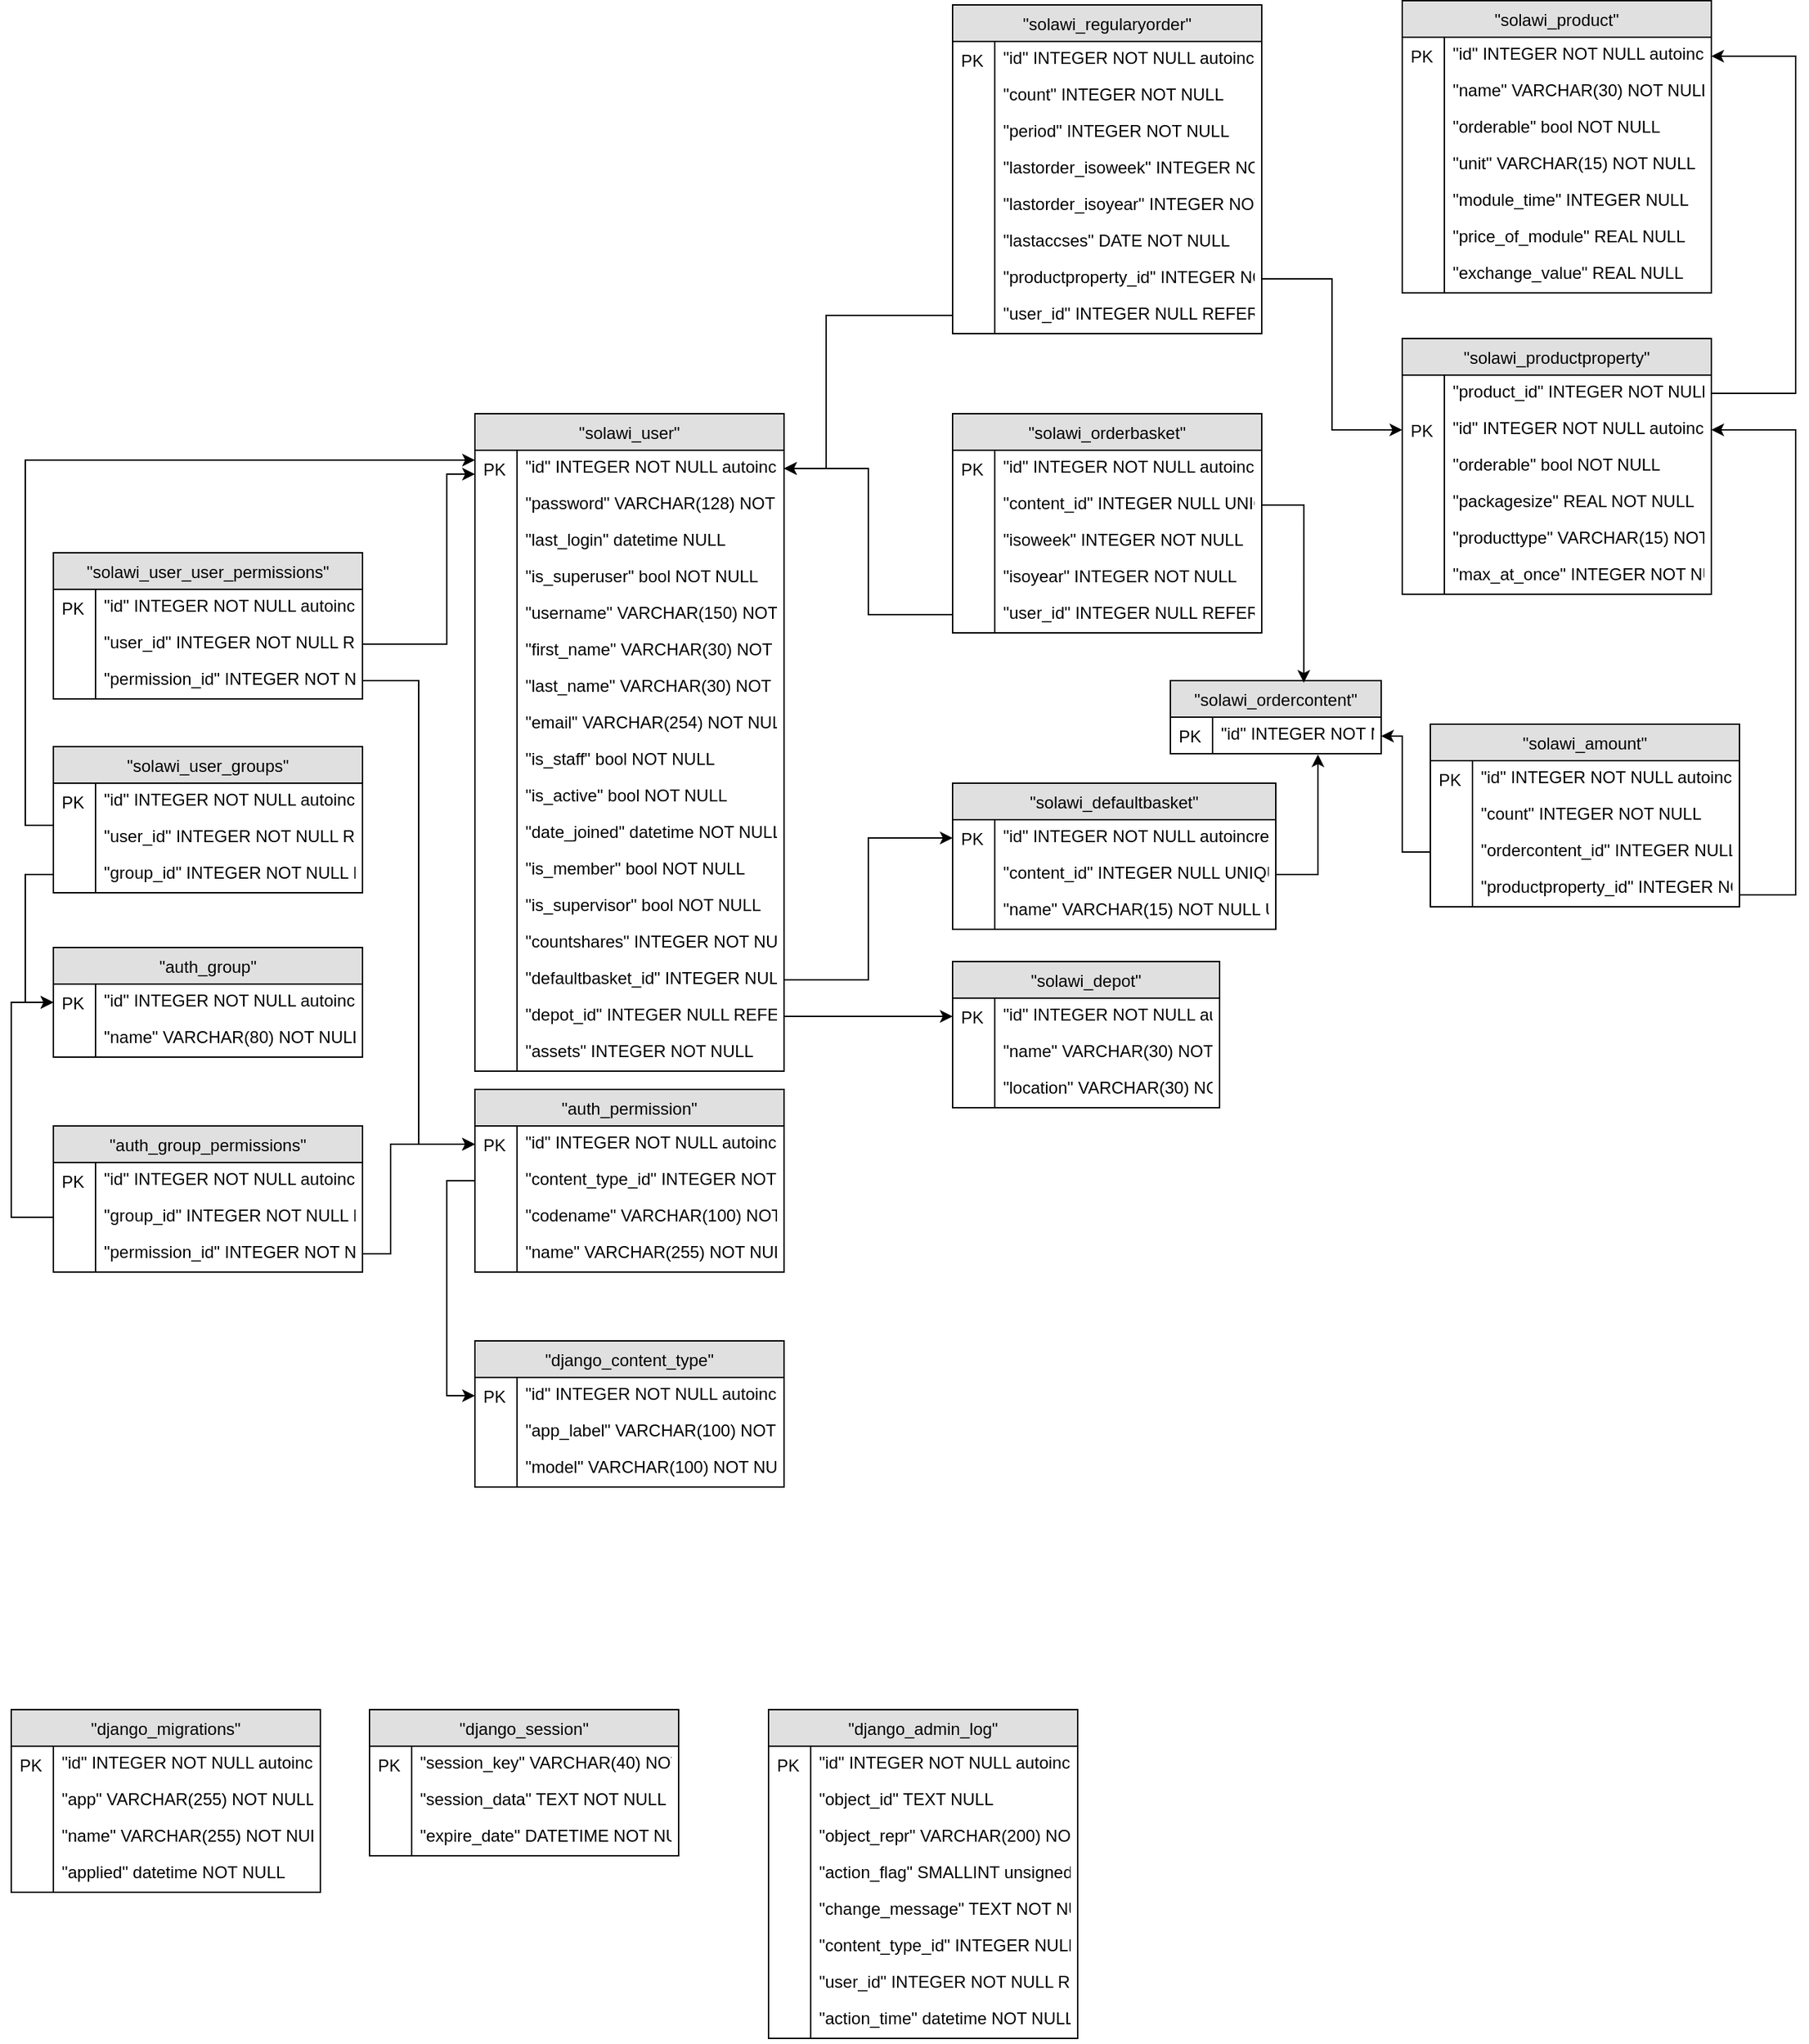 <mxfile version="10.4.1" type="github"><diagram id="CvC5m8R2qK-iuoMI1jBN" name="Page-1"><mxGraphModel dx="1810" dy="771" grid="1" gridSize="10" guides="1" tooltips="1" connect="1" arrows="1" fold="1" page="1" pageScale="1" pageWidth="827" pageHeight="1169" math="0" shadow="0"><root><mxCell id="0"/><mxCell id="1" parent="0"/><mxCell id="RxAniyxYw7UT3mlxNWPp-88" value="&quot;auth_group&quot;" style="swimlane;fontStyle=0;childLayout=stackLayout;horizontal=1;startSize=26;fillColor=#e0e0e0;horizontalStack=0;resizeParent=1;resizeLast=0;collapsible=1;marginBottom=0;swimlaneFillColor=#ffffff;align=center;" vertex="1" parent="1"><mxGeometry x="40" y="717.5" width="220" height="78" as="geometry"/></mxCell><mxCell id="RxAniyxYw7UT3mlxNWPp-89" value="&quot;id&quot;   INTEGER NOT NULL  autoincrement" style="shape=partialRectangle;top=0;left=0;right=0;bottom=0;align=left;verticalAlign=top;spacingTop=-2;fillColor=none;spacingLeft=34;spacingRight=4;overflow=hidden;rotatable=0;points=[[0,0.5],[1,0.5]];portConstraint=eastwest;dropTarget=0;" vertex="1" parent="RxAniyxYw7UT3mlxNWPp-88"><mxGeometry y="26" width="220" height="26" as="geometry"/></mxCell><mxCell id="RxAniyxYw7UT3mlxNWPp-90" value="PK" style="shape=partialRectangle;top=0;left=0;bottom=0;fillColor=none;align=left;verticalAlign=middle;spacingLeft=4;spacingRight=4;overflow=hidden;rotatable=0;points=[];portConstraint=eastwest;part=1;" vertex="1" connectable="0" parent="RxAniyxYw7UT3mlxNWPp-89"><mxGeometry width="30" height="26" as="geometry"/></mxCell><mxCell id="RxAniyxYw7UT3mlxNWPp-91" value="&quot;name&quot; VARCHAR(80) NOT NULL UNIQUE" style="shape=partialRectangle;top=0;left=0;right=0;bottom=0;align=left;verticalAlign=top;spacingTop=-2;fillColor=none;spacingLeft=34;spacingRight=4;overflow=hidden;rotatable=0;points=[[0,0.5],[1,0.5]];portConstraint=eastwest;dropTarget=0;" vertex="1" parent="RxAniyxYw7UT3mlxNWPp-88"><mxGeometry y="52" width="220" height="26" as="geometry"/></mxCell><mxCell id="RxAniyxYw7UT3mlxNWPp-92" value="" style="shape=partialRectangle;top=0;left=0;bottom=0;fillColor=none;align=left;verticalAlign=middle;spacingLeft=4;spacingRight=4;overflow=hidden;rotatable=0;points=[];portConstraint=eastwest;part=1;" vertex="1" connectable="0" parent="RxAniyxYw7UT3mlxNWPp-91"><mxGeometry width="30" height="26" as="geometry"/></mxCell><mxCell id="RxAniyxYw7UT3mlxNWPp-93" value="&quot;auth_group_permissions&quot;" style="swimlane;fontStyle=0;childLayout=stackLayout;horizontal=1;startSize=26;fillColor=#e0e0e0;horizontalStack=0;resizeParent=1;resizeLast=0;collapsible=1;marginBottom=0;swimlaneFillColor=#ffffff;align=center;" vertex="1" parent="1"><mxGeometry x="40" y="844.5" width="220" height="104" as="geometry"/></mxCell><mxCell id="RxAniyxYw7UT3mlxNWPp-94" value="&quot;id&quot;            INTEGER NOT NULL  autoincrement" style="shape=partialRectangle;top=0;left=0;right=0;bottom=0;align=left;verticalAlign=top;spacingTop=-2;fillColor=none;spacingLeft=34;spacingRight=4;overflow=hidden;rotatable=0;points=[[0,0.5],[1,0.5]];portConstraint=eastwest;dropTarget=0;" vertex="1" parent="RxAniyxYw7UT3mlxNWPp-93"><mxGeometry y="26" width="220" height="26" as="geometry"/></mxCell><mxCell id="RxAniyxYw7UT3mlxNWPp-95" value="PK" style="shape=partialRectangle;top=0;left=0;bottom=0;fillColor=none;align=left;verticalAlign=middle;spacingLeft=4;spacingRight=4;overflow=hidden;rotatable=0;points=[];portConstraint=eastwest;part=1;" vertex="1" connectable="0" parent="RxAniyxYw7UT3mlxNWPp-94"><mxGeometry width="30" height="26" as="geometry"/></mxCell><mxCell id="RxAniyxYw7UT3mlxNWPp-96" value="&quot;group_id&quot;      INTEGER NOT NULL REFERENCES &quot;auth_group&quot; (&quot;id&quot;)" style="shape=partialRectangle;top=0;left=0;right=0;bottom=0;align=left;verticalAlign=top;spacingTop=-2;fillColor=none;spacingLeft=34;spacingRight=4;overflow=hidden;rotatable=0;points=[[0,0.5],[1,0.5]];portConstraint=eastwest;dropTarget=0;" vertex="1" parent="RxAniyxYw7UT3mlxNWPp-93"><mxGeometry y="52" width="220" height="26" as="geometry"/></mxCell><mxCell id="RxAniyxYw7UT3mlxNWPp-97" value="" style="shape=partialRectangle;top=0;left=0;bottom=0;fillColor=none;align=left;verticalAlign=middle;spacingLeft=4;spacingRight=4;overflow=hidden;rotatable=0;points=[];portConstraint=eastwest;part=1;" vertex="1" connectable="0" parent="RxAniyxYw7UT3mlxNWPp-96"><mxGeometry width="30" height="26" as="geometry"/></mxCell><mxCell id="RxAniyxYw7UT3mlxNWPp-98" value="&quot;permission_id&quot; INTEGER NOT NULL REFERENCES &quot;auth_permission&quot; (&quot;id&quot;)" style="shape=partialRectangle;top=0;left=0;right=0;bottom=0;align=left;verticalAlign=top;spacingTop=-2;fillColor=none;spacingLeft=34;spacingRight=4;overflow=hidden;rotatable=0;points=[[0,0.5],[1,0.5]];portConstraint=eastwest;dropTarget=0;" vertex="1" parent="RxAniyxYw7UT3mlxNWPp-93"><mxGeometry y="78" width="220" height="26" as="geometry"/></mxCell><mxCell id="RxAniyxYw7UT3mlxNWPp-99" value="" style="shape=partialRectangle;top=0;left=0;bottom=0;fillColor=none;align=left;verticalAlign=middle;spacingLeft=4;spacingRight=4;overflow=hidden;rotatable=0;points=[];portConstraint=eastwest;part=1;" vertex="1" connectable="0" parent="RxAniyxYw7UT3mlxNWPp-98"><mxGeometry width="30" height="26" as="geometry"/></mxCell><mxCell id="RxAniyxYw7UT3mlxNWPp-100" value="&quot;auth_permission&quot;" style="swimlane;fontStyle=0;childLayout=stackLayout;horizontal=1;startSize=26;fillColor=#e0e0e0;horizontalStack=0;resizeParent=1;resizeLast=0;collapsible=1;marginBottom=0;swimlaneFillColor=#ffffff;align=center;" vertex="1" parent="1"><mxGeometry x="340" y="818.5" width="220" height="130" as="geometry"/></mxCell><mxCell id="RxAniyxYw7UT3mlxNWPp-101" value="&quot;id&quot;              INTEGER NOT NULL  autoincrement" style="shape=partialRectangle;top=0;left=0;right=0;bottom=0;align=left;verticalAlign=top;spacingTop=-2;fillColor=none;spacingLeft=34;spacingRight=4;overflow=hidden;rotatable=0;points=[[0,0.5],[1,0.5]];portConstraint=eastwest;dropTarget=0;" vertex="1" parent="RxAniyxYw7UT3mlxNWPp-100"><mxGeometry y="26" width="220" height="26" as="geometry"/></mxCell><mxCell id="RxAniyxYw7UT3mlxNWPp-102" value="PK" style="shape=partialRectangle;top=0;left=0;bottom=0;fillColor=none;align=left;verticalAlign=middle;spacingLeft=4;spacingRight=4;overflow=hidden;rotatable=0;points=[];portConstraint=eastwest;part=1;" vertex="1" connectable="0" parent="RxAniyxYw7UT3mlxNWPp-101"><mxGeometry width="30" height="26" as="geometry"/></mxCell><mxCell id="RxAniyxYw7UT3mlxNWPp-103" value="&quot;content_type_id&quot; INTEGER NOT NULL REFERENCES &quot;django_content_type&quot; (&quot;id&quot;)" style="shape=partialRectangle;top=0;left=0;right=0;bottom=0;align=left;verticalAlign=top;spacingTop=-2;fillColor=none;spacingLeft=34;spacingRight=4;overflow=hidden;rotatable=0;points=[[0,0.5],[1,0.5]];portConstraint=eastwest;dropTarget=0;" vertex="1" parent="RxAniyxYw7UT3mlxNWPp-100"><mxGeometry y="52" width="220" height="26" as="geometry"/></mxCell><mxCell id="RxAniyxYw7UT3mlxNWPp-104" value="" style="shape=partialRectangle;top=0;left=0;bottom=0;fillColor=none;align=left;verticalAlign=middle;spacingLeft=4;spacingRight=4;overflow=hidden;rotatable=0;points=[];portConstraint=eastwest;part=1;" vertex="1" connectable="0" parent="RxAniyxYw7UT3mlxNWPp-103"><mxGeometry width="30" height="26" as="geometry"/></mxCell><mxCell id="RxAniyxYw7UT3mlxNWPp-105" value="&quot;codename&quot;        VARCHAR(100) NOT NULL" style="shape=partialRectangle;top=0;left=0;right=0;bottom=0;align=left;verticalAlign=top;spacingTop=-2;fillColor=none;spacingLeft=34;spacingRight=4;overflow=hidden;rotatable=0;points=[[0,0.5],[1,0.5]];portConstraint=eastwest;dropTarget=0;" vertex="1" parent="RxAniyxYw7UT3mlxNWPp-100"><mxGeometry y="78" width="220" height="26" as="geometry"/></mxCell><mxCell id="RxAniyxYw7UT3mlxNWPp-106" value="" style="shape=partialRectangle;top=0;left=0;bottom=0;fillColor=none;align=left;verticalAlign=middle;spacingLeft=4;spacingRight=4;overflow=hidden;rotatable=0;points=[];portConstraint=eastwest;part=1;" vertex="1" connectable="0" parent="RxAniyxYw7UT3mlxNWPp-105"><mxGeometry width="30" height="26" as="geometry"/></mxCell><mxCell id="RxAniyxYw7UT3mlxNWPp-107" value="&quot;name&quot;            VARCHAR(255) NOT NULL" style="shape=partialRectangle;top=0;left=0;right=0;bottom=0;align=left;verticalAlign=top;spacingTop=-2;fillColor=none;spacingLeft=34;spacingRight=4;overflow=hidden;rotatable=0;points=[[0,0.5],[1,0.5]];portConstraint=eastwest;dropTarget=0;" vertex="1" parent="RxAniyxYw7UT3mlxNWPp-100"><mxGeometry y="104" width="220" height="26" as="geometry"/></mxCell><mxCell id="RxAniyxYw7UT3mlxNWPp-108" value="" style="shape=partialRectangle;top=0;left=0;bottom=0;fillColor=none;align=left;verticalAlign=middle;spacingLeft=4;spacingRight=4;overflow=hidden;rotatable=0;points=[];portConstraint=eastwest;part=1;" vertex="1" connectable="0" parent="RxAniyxYw7UT3mlxNWPp-107"><mxGeometry width="30" height="26" as="geometry"/></mxCell><mxCell id="RxAniyxYw7UT3mlxNWPp-109" value="&quot;django_admin_log&quot;" style="swimlane;fontStyle=0;childLayout=stackLayout;horizontal=1;startSize=26;fillColor=#e0e0e0;horizontalStack=0;resizeParent=1;resizeLast=0;collapsible=1;marginBottom=0;swimlaneFillColor=#ffffff;align=center;" vertex="1" parent="1"><mxGeometry x="549" y="1260" width="220" height="234" as="geometry"/></mxCell><mxCell id="RxAniyxYw7UT3mlxNWPp-110" value="&quot;id&quot; INTEGER NOT NULL  autoincrement" style="shape=partialRectangle;top=0;left=0;right=0;bottom=0;align=left;verticalAlign=top;spacingTop=-2;fillColor=none;spacingLeft=34;spacingRight=4;overflow=hidden;rotatable=0;points=[[0,0.5],[1,0.5]];portConstraint=eastwest;dropTarget=0;" vertex="1" parent="RxAniyxYw7UT3mlxNWPp-109"><mxGeometry y="26" width="220" height="26" as="geometry"/></mxCell><mxCell id="RxAniyxYw7UT3mlxNWPp-111" value="PK" style="shape=partialRectangle;top=0;left=0;bottom=0;fillColor=none;align=left;verticalAlign=middle;spacingLeft=4;spacingRight=4;overflow=hidden;rotatable=0;points=[];portConstraint=eastwest;part=1;" vertex="1" connectable="0" parent="RxAniyxYw7UT3mlxNWPp-110"><mxGeometry width="30" height="26" as="geometry"/></mxCell><mxCell id="RxAniyxYw7UT3mlxNWPp-112" value="&quot;object_id&quot; TEXT NULL" style="shape=partialRectangle;top=0;left=0;right=0;bottom=0;align=left;verticalAlign=top;spacingTop=-2;fillColor=none;spacingLeft=34;spacingRight=4;overflow=hidden;rotatable=0;points=[[0,0.5],[1,0.5]];portConstraint=eastwest;dropTarget=0;" vertex="1" parent="RxAniyxYw7UT3mlxNWPp-109"><mxGeometry y="52" width="220" height="26" as="geometry"/></mxCell><mxCell id="RxAniyxYw7UT3mlxNWPp-113" value="" style="shape=partialRectangle;top=0;left=0;bottom=0;fillColor=none;align=left;verticalAlign=middle;spacingLeft=4;spacingRight=4;overflow=hidden;rotatable=0;points=[];portConstraint=eastwest;part=1;" vertex="1" connectable="0" parent="RxAniyxYw7UT3mlxNWPp-112"><mxGeometry width="30" height="26" as="geometry"/></mxCell><mxCell id="RxAniyxYw7UT3mlxNWPp-114" value="&quot;object_repr&quot; VARCHAR(200) NOT NULL" style="shape=partialRectangle;top=0;left=0;right=0;bottom=0;align=left;verticalAlign=top;spacingTop=-2;fillColor=none;spacingLeft=34;spacingRight=4;overflow=hidden;rotatable=0;points=[[0,0.5],[1,0.5]];portConstraint=eastwest;dropTarget=0;" vertex="1" parent="RxAniyxYw7UT3mlxNWPp-109"><mxGeometry y="78" width="220" height="26" as="geometry"/></mxCell><mxCell id="RxAniyxYw7UT3mlxNWPp-115" value="" style="shape=partialRectangle;top=0;left=0;bottom=0;fillColor=none;align=left;verticalAlign=middle;spacingLeft=4;spacingRight=4;overflow=hidden;rotatable=0;points=[];portConstraint=eastwest;part=1;" vertex="1" connectable="0" parent="RxAniyxYw7UT3mlxNWPp-114"><mxGeometry width="30" height="26" as="geometry"/></mxCell><mxCell id="RxAniyxYw7UT3mlxNWPp-116" value="&quot;action_flag&quot; SMALLINT unsigned NOT NULL" style="shape=partialRectangle;top=0;left=0;right=0;bottom=0;align=left;verticalAlign=top;spacingTop=-2;fillColor=none;spacingLeft=34;spacingRight=4;overflow=hidden;rotatable=0;points=[[0,0.5],[1,0.5]];portConstraint=eastwest;dropTarget=0;" vertex="1" parent="RxAniyxYw7UT3mlxNWPp-109"><mxGeometry y="104" width="220" height="26" as="geometry"/></mxCell><mxCell id="RxAniyxYw7UT3mlxNWPp-117" value="" style="shape=partialRectangle;top=0;left=0;bottom=0;fillColor=none;align=left;verticalAlign=middle;spacingLeft=4;spacingRight=4;overflow=hidden;rotatable=0;points=[];portConstraint=eastwest;part=1;" vertex="1" connectable="0" parent="RxAniyxYw7UT3mlxNWPp-116"><mxGeometry width="30" height="26" as="geometry"/></mxCell><mxCell id="RxAniyxYw7UT3mlxNWPp-118" value="&quot;change_message&quot; TEXT NOT NULL" style="shape=partialRectangle;top=0;left=0;right=0;bottom=0;align=left;verticalAlign=top;spacingTop=-2;fillColor=none;spacingLeft=34;spacingRight=4;overflow=hidden;rotatable=0;points=[[0,0.5],[1,0.5]];portConstraint=eastwest;dropTarget=0;" vertex="1" parent="RxAniyxYw7UT3mlxNWPp-109"><mxGeometry y="130" width="220" height="26" as="geometry"/></mxCell><mxCell id="RxAniyxYw7UT3mlxNWPp-119" value="" style="shape=partialRectangle;top=0;left=0;bottom=0;fillColor=none;align=left;verticalAlign=middle;spacingLeft=4;spacingRight=4;overflow=hidden;rotatable=0;points=[];portConstraint=eastwest;part=1;" vertex="1" connectable="0" parent="RxAniyxYw7UT3mlxNWPp-118"><mxGeometry width="30" height="26" as="geometry"/></mxCell><mxCell id="RxAniyxYw7UT3mlxNWPp-120" value="&quot;content_type_id&quot; INTEGER NULL REFERENCES &quot;django_content_type&quot; (&quot;id&quot;)" style="shape=partialRectangle;top=0;left=0;right=0;bottom=0;align=left;verticalAlign=top;spacingTop=-2;fillColor=none;spacingLeft=34;spacingRight=4;overflow=hidden;rotatable=0;points=[[0,0.5],[1,0.5]];portConstraint=eastwest;dropTarget=0;" vertex="1" parent="RxAniyxYw7UT3mlxNWPp-109"><mxGeometry y="156" width="220" height="26" as="geometry"/></mxCell><mxCell id="RxAniyxYw7UT3mlxNWPp-121" value="" style="shape=partialRectangle;top=0;left=0;bottom=0;fillColor=none;align=left;verticalAlign=middle;spacingLeft=4;spacingRight=4;overflow=hidden;rotatable=0;points=[];portConstraint=eastwest;part=1;" vertex="1" connectable="0" parent="RxAniyxYw7UT3mlxNWPp-120"><mxGeometry width="30" height="26" as="geometry"/></mxCell><mxCell id="RxAniyxYw7UT3mlxNWPp-122" value="&quot;user_id&quot;         INTEGER NOT NULL REFERENCES &quot;solawi_user&quot; (&quot;id&quot;)" style="shape=partialRectangle;top=0;left=0;right=0;bottom=0;align=left;verticalAlign=top;spacingTop=-2;fillColor=none;spacingLeft=34;spacingRight=4;overflow=hidden;rotatable=0;points=[[0,0.5],[1,0.5]];portConstraint=eastwest;dropTarget=0;" vertex="1" parent="RxAniyxYw7UT3mlxNWPp-109"><mxGeometry y="182" width="220" height="26" as="geometry"/></mxCell><mxCell id="RxAniyxYw7UT3mlxNWPp-123" value="" style="shape=partialRectangle;top=0;left=0;bottom=0;fillColor=none;align=left;verticalAlign=middle;spacingLeft=4;spacingRight=4;overflow=hidden;rotatable=0;points=[];portConstraint=eastwest;part=1;" vertex="1" connectable="0" parent="RxAniyxYw7UT3mlxNWPp-122"><mxGeometry width="30" height="26" as="geometry"/></mxCell><mxCell id="RxAniyxYw7UT3mlxNWPp-124" value="&quot;action_time&quot;     datetime NOT NULL" style="shape=partialRectangle;top=0;left=0;right=0;bottom=0;align=left;verticalAlign=top;spacingTop=-2;fillColor=none;spacingLeft=34;spacingRight=4;overflow=hidden;rotatable=0;points=[[0,0.5],[1,0.5]];portConstraint=eastwest;dropTarget=0;" vertex="1" parent="RxAniyxYw7UT3mlxNWPp-109"><mxGeometry y="208" width="220" height="26" as="geometry"/></mxCell><mxCell id="RxAniyxYw7UT3mlxNWPp-125" value="" style="shape=partialRectangle;top=0;left=0;bottom=0;fillColor=none;align=left;verticalAlign=middle;spacingLeft=4;spacingRight=4;overflow=hidden;rotatable=0;points=[];portConstraint=eastwest;part=1;" vertex="1" connectable="0" parent="RxAniyxYw7UT3mlxNWPp-124"><mxGeometry width="30" height="26" as="geometry"/></mxCell><mxCell id="RxAniyxYw7UT3mlxNWPp-126" value="&quot;django_content_type&quot;" style="swimlane;fontStyle=0;childLayout=stackLayout;horizontal=1;startSize=26;fillColor=#e0e0e0;horizontalStack=0;resizeParent=1;resizeLast=0;collapsible=1;marginBottom=0;swimlaneFillColor=#ffffff;align=center;" vertex="1" parent="1"><mxGeometry x="340" y="997.5" width="220" height="104" as="geometry"/></mxCell><mxCell id="RxAniyxYw7UT3mlxNWPp-127" value="&quot;id&quot;        INTEGER NOT NULL  autoincrement" style="shape=partialRectangle;top=0;left=0;right=0;bottom=0;align=left;verticalAlign=top;spacingTop=-2;fillColor=none;spacingLeft=34;spacingRight=4;overflow=hidden;rotatable=0;points=[[0,0.5],[1,0.5]];portConstraint=eastwest;dropTarget=0;" vertex="1" parent="RxAniyxYw7UT3mlxNWPp-126"><mxGeometry y="26" width="220" height="26" as="geometry"/></mxCell><mxCell id="RxAniyxYw7UT3mlxNWPp-128" value="PK" style="shape=partialRectangle;top=0;left=0;bottom=0;fillColor=none;align=left;verticalAlign=middle;spacingLeft=4;spacingRight=4;overflow=hidden;rotatable=0;points=[];portConstraint=eastwest;part=1;" vertex="1" connectable="0" parent="RxAniyxYw7UT3mlxNWPp-127"><mxGeometry width="30" height="26" as="geometry"/></mxCell><mxCell id="RxAniyxYw7UT3mlxNWPp-129" value="&quot;app_label&quot; VARCHAR(100) NOT NULL" style="shape=partialRectangle;top=0;left=0;right=0;bottom=0;align=left;verticalAlign=top;spacingTop=-2;fillColor=none;spacingLeft=34;spacingRight=4;overflow=hidden;rotatable=0;points=[[0,0.5],[1,0.5]];portConstraint=eastwest;dropTarget=0;" vertex="1" parent="RxAniyxYw7UT3mlxNWPp-126"><mxGeometry y="52" width="220" height="26" as="geometry"/></mxCell><mxCell id="RxAniyxYw7UT3mlxNWPp-130" value="" style="shape=partialRectangle;top=0;left=0;bottom=0;fillColor=none;align=left;verticalAlign=middle;spacingLeft=4;spacingRight=4;overflow=hidden;rotatable=0;points=[];portConstraint=eastwest;part=1;" vertex="1" connectable="0" parent="RxAniyxYw7UT3mlxNWPp-129"><mxGeometry width="30" height="26" as="geometry"/></mxCell><mxCell id="RxAniyxYw7UT3mlxNWPp-131" value="&quot;model&quot;     VARCHAR(100) NOT NULL" style="shape=partialRectangle;top=0;left=0;right=0;bottom=0;align=left;verticalAlign=top;spacingTop=-2;fillColor=none;spacingLeft=34;spacingRight=4;overflow=hidden;rotatable=0;points=[[0,0.5],[1,0.5]];portConstraint=eastwest;dropTarget=0;" vertex="1" parent="RxAniyxYw7UT3mlxNWPp-126"><mxGeometry y="78" width="220" height="26" as="geometry"/></mxCell><mxCell id="RxAniyxYw7UT3mlxNWPp-132" value="" style="shape=partialRectangle;top=0;left=0;bottom=0;fillColor=none;align=left;verticalAlign=middle;spacingLeft=4;spacingRight=4;overflow=hidden;rotatable=0;points=[];portConstraint=eastwest;part=1;" vertex="1" connectable="0" parent="RxAniyxYw7UT3mlxNWPp-131"><mxGeometry width="30" height="26" as="geometry"/></mxCell><mxCell id="RxAniyxYw7UT3mlxNWPp-133" value="&quot;django_migrations&quot;" style="swimlane;fontStyle=0;childLayout=stackLayout;horizontal=1;startSize=26;fillColor=#e0e0e0;horizontalStack=0;resizeParent=1;resizeLast=0;collapsible=1;marginBottom=0;swimlaneFillColor=#ffffff;align=center;" vertex="1" parent="1"><mxGeometry x="10" y="1260" width="220" height="130" as="geometry"/></mxCell><mxCell id="RxAniyxYw7UT3mlxNWPp-134" value="&quot;id&quot;      INTEGER NOT NULL  autoincrement" style="shape=partialRectangle;top=0;left=0;right=0;bottom=0;align=left;verticalAlign=top;spacingTop=-2;fillColor=none;spacingLeft=34;spacingRight=4;overflow=hidden;rotatable=0;points=[[0,0.5],[1,0.5]];portConstraint=eastwest;dropTarget=0;" vertex="1" parent="RxAniyxYw7UT3mlxNWPp-133"><mxGeometry y="26" width="220" height="26" as="geometry"/></mxCell><mxCell id="RxAniyxYw7UT3mlxNWPp-135" value="PK" style="shape=partialRectangle;top=0;left=0;bottom=0;fillColor=none;align=left;verticalAlign=middle;spacingLeft=4;spacingRight=4;overflow=hidden;rotatable=0;points=[];portConstraint=eastwest;part=1;" vertex="1" connectable="0" parent="RxAniyxYw7UT3mlxNWPp-134"><mxGeometry width="30" height="26" as="geometry"/></mxCell><mxCell id="RxAniyxYw7UT3mlxNWPp-136" value="&quot;app&quot;     VARCHAR(255) NOT NULL" style="shape=partialRectangle;top=0;left=0;right=0;bottom=0;align=left;verticalAlign=top;spacingTop=-2;fillColor=none;spacingLeft=34;spacingRight=4;overflow=hidden;rotatable=0;points=[[0,0.5],[1,0.5]];portConstraint=eastwest;dropTarget=0;" vertex="1" parent="RxAniyxYw7UT3mlxNWPp-133"><mxGeometry y="52" width="220" height="26" as="geometry"/></mxCell><mxCell id="RxAniyxYw7UT3mlxNWPp-137" value="" style="shape=partialRectangle;top=0;left=0;bottom=0;fillColor=none;align=left;verticalAlign=middle;spacingLeft=4;spacingRight=4;overflow=hidden;rotatable=0;points=[];portConstraint=eastwest;part=1;" vertex="1" connectable="0" parent="RxAniyxYw7UT3mlxNWPp-136"><mxGeometry width="30" height="26" as="geometry"/></mxCell><mxCell id="RxAniyxYw7UT3mlxNWPp-138" value="&quot;name&quot;    VARCHAR(255) NOT NULL" style="shape=partialRectangle;top=0;left=0;right=0;bottom=0;align=left;verticalAlign=top;spacingTop=-2;fillColor=none;spacingLeft=34;spacingRight=4;overflow=hidden;rotatable=0;points=[[0,0.5],[1,0.5]];portConstraint=eastwest;dropTarget=0;" vertex="1" parent="RxAniyxYw7UT3mlxNWPp-133"><mxGeometry y="78" width="220" height="26" as="geometry"/></mxCell><mxCell id="RxAniyxYw7UT3mlxNWPp-139" value="" style="shape=partialRectangle;top=0;left=0;bottom=0;fillColor=none;align=left;verticalAlign=middle;spacingLeft=4;spacingRight=4;overflow=hidden;rotatable=0;points=[];portConstraint=eastwest;part=1;" vertex="1" connectable="0" parent="RxAniyxYw7UT3mlxNWPp-138"><mxGeometry width="30" height="26" as="geometry"/></mxCell><mxCell id="RxAniyxYw7UT3mlxNWPp-140" value="&quot;applied&quot; datetime NOT NULL" style="shape=partialRectangle;top=0;left=0;right=0;bottom=0;align=left;verticalAlign=top;spacingTop=-2;fillColor=none;spacingLeft=34;spacingRight=4;overflow=hidden;rotatable=0;points=[[0,0.5],[1,0.5]];portConstraint=eastwest;dropTarget=0;" vertex="1" parent="RxAniyxYw7UT3mlxNWPp-133"><mxGeometry y="104" width="220" height="26" as="geometry"/></mxCell><mxCell id="RxAniyxYw7UT3mlxNWPp-141" value="" style="shape=partialRectangle;top=0;left=0;bottom=0;fillColor=none;align=left;verticalAlign=middle;spacingLeft=4;spacingRight=4;overflow=hidden;rotatable=0;points=[];portConstraint=eastwest;part=1;" vertex="1" connectable="0" parent="RxAniyxYw7UT3mlxNWPp-140"><mxGeometry width="30" height="26" as="geometry"/></mxCell><mxCell id="RxAniyxYw7UT3mlxNWPp-142" value="&quot;django_session&quot;" style="swimlane;fontStyle=0;childLayout=stackLayout;horizontal=1;startSize=26;fillColor=#e0e0e0;horizontalStack=0;resizeParent=1;resizeLast=0;collapsible=1;marginBottom=0;swimlaneFillColor=#ffffff;align=center;" vertex="1" parent="1"><mxGeometry x="265" y="1260" width="220" height="104" as="geometry"/></mxCell><mxCell id="RxAniyxYw7UT3mlxNWPp-143" value="&quot;session_key&quot; VARCHAR(40) NOT NULL " style="shape=partialRectangle;top=0;left=0;right=0;bottom=0;align=left;verticalAlign=top;spacingTop=-2;fillColor=none;spacingLeft=34;spacingRight=4;overflow=hidden;rotatable=0;points=[[0,0.5],[1,0.5]];portConstraint=eastwest;dropTarget=0;" vertex="1" parent="RxAniyxYw7UT3mlxNWPp-142"><mxGeometry y="26" width="220" height="26" as="geometry"/></mxCell><mxCell id="RxAniyxYw7UT3mlxNWPp-144" value="PK" style="shape=partialRectangle;top=0;left=0;bottom=0;fillColor=none;align=left;verticalAlign=middle;spacingLeft=4;spacingRight=4;overflow=hidden;rotatable=0;points=[];portConstraint=eastwest;part=1;" vertex="1" connectable="0" parent="RxAniyxYw7UT3mlxNWPp-143"><mxGeometry width="30" height="26" as="geometry"/></mxCell><mxCell id="RxAniyxYw7UT3mlxNWPp-145" value="&quot;session_data&quot; TEXT NOT NULL" style="shape=partialRectangle;top=0;left=0;right=0;bottom=0;align=left;verticalAlign=top;spacingTop=-2;fillColor=none;spacingLeft=34;spacingRight=4;overflow=hidden;rotatable=0;points=[[0,0.5],[1,0.5]];portConstraint=eastwest;dropTarget=0;" vertex="1" parent="RxAniyxYw7UT3mlxNWPp-142"><mxGeometry y="52" width="220" height="26" as="geometry"/></mxCell><mxCell id="RxAniyxYw7UT3mlxNWPp-146" value="" style="shape=partialRectangle;top=0;left=0;bottom=0;fillColor=none;align=left;verticalAlign=middle;spacingLeft=4;spacingRight=4;overflow=hidden;rotatable=0;points=[];portConstraint=eastwest;part=1;" vertex="1" connectable="0" parent="RxAniyxYw7UT3mlxNWPp-145"><mxGeometry width="30" height="26" as="geometry"/></mxCell><mxCell id="RxAniyxYw7UT3mlxNWPp-147" value="&quot;expire_date&quot; DATETIME NOT NULL" style="shape=partialRectangle;top=0;left=0;right=0;bottom=0;align=left;verticalAlign=top;spacingTop=-2;fillColor=none;spacingLeft=34;spacingRight=4;overflow=hidden;rotatable=0;points=[[0,0.5],[1,0.5]];portConstraint=eastwest;dropTarget=0;" vertex="1" parent="RxAniyxYw7UT3mlxNWPp-142"><mxGeometry y="78" width="220" height="26" as="geometry"/></mxCell><mxCell id="RxAniyxYw7UT3mlxNWPp-148" value="" style="shape=partialRectangle;top=0;left=0;bottom=0;fillColor=none;align=left;verticalAlign=middle;spacingLeft=4;spacingRight=4;overflow=hidden;rotatable=0;points=[];portConstraint=eastwest;part=1;" vertex="1" connectable="0" parent="RxAniyxYw7UT3mlxNWPp-147"><mxGeometry width="30" height="26" as="geometry"/></mxCell><mxCell id="RxAniyxYw7UT3mlxNWPp-297" style="edgeStyle=orthogonalEdgeStyle;rounded=0;orthogonalLoop=1;jettySize=auto;html=1;entryX=1;entryY=0.5;entryDx=0;entryDy=0;" edge="1" parent="1" source="RxAniyxYw7UT3mlxNWPp-149" target="RxAniyxYw7UT3mlxNWPp-202"><mxGeometry relative="1" as="geometry"><Array as="points"><mxPoint x="1280" y="680"/><mxPoint x="1280" y="349"/></Array></mxGeometry></mxCell><mxCell id="RxAniyxYw7UT3mlxNWPp-149" value="&quot;solawi_amount&quot;" style="swimlane;fontStyle=0;childLayout=stackLayout;horizontal=1;startSize=26;fillColor=#e0e0e0;horizontalStack=0;resizeParent=1;resizeLast=0;collapsible=1;marginBottom=0;swimlaneFillColor=#ffffff;align=center;" vertex="1" parent="1"><mxGeometry x="1020" y="558.5" width="220" height="130" as="geometry"/></mxCell><mxCell id="RxAniyxYw7UT3mlxNWPp-150" value="&quot;id&quot;                 INTEGER NOT NULL  autoincrement" style="shape=partialRectangle;top=0;left=0;right=0;bottom=0;align=left;verticalAlign=top;spacingTop=-2;fillColor=none;spacingLeft=34;spacingRight=4;overflow=hidden;rotatable=0;points=[[0,0.5],[1,0.5]];portConstraint=eastwest;dropTarget=0;" vertex="1" parent="RxAniyxYw7UT3mlxNWPp-149"><mxGeometry y="26" width="220" height="26" as="geometry"/></mxCell><mxCell id="RxAniyxYw7UT3mlxNWPp-151" value="PK" style="shape=partialRectangle;top=0;left=0;bottom=0;fillColor=none;align=left;verticalAlign=middle;spacingLeft=4;spacingRight=4;overflow=hidden;rotatable=0;points=[];portConstraint=eastwest;part=1;" vertex="1" connectable="0" parent="RxAniyxYw7UT3mlxNWPp-150"><mxGeometry width="30" height="26" as="geometry"/></mxCell><mxCell id="RxAniyxYw7UT3mlxNWPp-152" value="&quot;count&quot;              INTEGER NOT NULL" style="shape=partialRectangle;top=0;left=0;right=0;bottom=0;align=left;verticalAlign=top;spacingTop=-2;fillColor=none;spacingLeft=34;spacingRight=4;overflow=hidden;rotatable=0;points=[[0,0.5],[1,0.5]];portConstraint=eastwest;dropTarget=0;" vertex="1" parent="RxAniyxYw7UT3mlxNWPp-149"><mxGeometry y="52" width="220" height="26" as="geometry"/></mxCell><mxCell id="RxAniyxYw7UT3mlxNWPp-153" value="" style="shape=partialRectangle;top=0;left=0;bottom=0;fillColor=none;align=left;verticalAlign=middle;spacingLeft=4;spacingRight=4;overflow=hidden;rotatable=0;points=[];portConstraint=eastwest;part=1;" vertex="1" connectable="0" parent="RxAniyxYw7UT3mlxNWPp-152"><mxGeometry width="30" height="26" as="geometry"/></mxCell><mxCell id="RxAniyxYw7UT3mlxNWPp-154" value="&quot;ordercontent_id&quot;    INTEGER NULL REFERENCES &quot;solawi_ordercontent&quot; (&quot;id&quot;)" style="shape=partialRectangle;top=0;left=0;right=0;bottom=0;align=left;verticalAlign=top;spacingTop=-2;fillColor=none;spacingLeft=34;spacingRight=4;overflow=hidden;rotatable=0;points=[[0,0.5],[1,0.5]];portConstraint=eastwest;dropTarget=0;" vertex="1" parent="RxAniyxYw7UT3mlxNWPp-149"><mxGeometry y="78" width="220" height="26" as="geometry"/></mxCell><mxCell id="RxAniyxYw7UT3mlxNWPp-155" value="" style="shape=partialRectangle;top=0;left=0;bottom=0;fillColor=none;align=left;verticalAlign=middle;spacingLeft=4;spacingRight=4;overflow=hidden;rotatable=0;points=[];portConstraint=eastwest;part=1;" vertex="1" connectable="0" parent="RxAniyxYw7UT3mlxNWPp-154"><mxGeometry width="30" height="26" as="geometry"/></mxCell><mxCell id="RxAniyxYw7UT3mlxNWPp-156" value="&quot;productproperty_id&quot; INTEGER NOT NULL REFERENCES &quot;solawi_productproperty&quot; (&quot;id&quot;)" style="shape=partialRectangle;top=0;left=0;right=0;bottom=0;align=left;verticalAlign=top;spacingTop=-2;fillColor=none;spacingLeft=34;spacingRight=4;overflow=hidden;rotatable=0;points=[[0,0.5],[1,0.5]];portConstraint=eastwest;dropTarget=0;" vertex="1" parent="RxAniyxYw7UT3mlxNWPp-149"><mxGeometry y="104" width="220" height="26" as="geometry"/></mxCell><mxCell id="RxAniyxYw7UT3mlxNWPp-157" value="" style="shape=partialRectangle;top=0;left=0;bottom=0;fillColor=none;align=left;verticalAlign=middle;spacingLeft=4;spacingRight=4;overflow=hidden;rotatable=0;points=[];portConstraint=eastwest;part=1;" vertex="1" connectable="0" parent="RxAniyxYw7UT3mlxNWPp-156"><mxGeometry width="30" height="26" as="geometry"/></mxCell><mxCell id="RxAniyxYw7UT3mlxNWPp-158" value="&quot;solawi_defaultbasket&quot;" style="swimlane;fontStyle=0;childLayout=stackLayout;horizontal=1;startSize=26;fillColor=#e0e0e0;horizontalStack=0;resizeParent=1;resizeLast=0;collapsible=1;marginBottom=0;swimlaneFillColor=#ffffff;align=center;" vertex="1" parent="1"><mxGeometry x="680" y="600.5" width="230" height="104" as="geometry"/></mxCell><mxCell id="RxAniyxYw7UT3mlxNWPp-159" value="&quot;id&quot;         INTEGER NOT NULL  autoincrement" style="shape=partialRectangle;top=0;left=0;right=0;bottom=0;align=left;verticalAlign=top;spacingTop=-2;fillColor=none;spacingLeft=34;spacingRight=4;overflow=hidden;rotatable=0;points=[[0,0.5],[1,0.5]];portConstraint=eastwest;dropTarget=0;" vertex="1" parent="RxAniyxYw7UT3mlxNWPp-158"><mxGeometry y="26" width="230" height="26" as="geometry"/></mxCell><mxCell id="RxAniyxYw7UT3mlxNWPp-160" value="PK" style="shape=partialRectangle;top=0;left=0;bottom=0;fillColor=none;align=left;verticalAlign=middle;spacingLeft=4;spacingRight=4;overflow=hidden;rotatable=0;points=[];portConstraint=eastwest;part=1;" vertex="1" connectable="0" parent="RxAniyxYw7UT3mlxNWPp-159"><mxGeometry width="30" height="26" as="geometry"/></mxCell><mxCell id="RxAniyxYw7UT3mlxNWPp-161" value="&quot;content_id&quot; INTEGER NULL UNIQUE REFERENCES &quot;solawi_ordercontent&quot; (&quot;id&quot;)" style="shape=partialRectangle;top=0;left=0;right=0;bottom=0;align=left;verticalAlign=top;spacingTop=-2;fillColor=none;spacingLeft=34;spacingRight=4;overflow=hidden;rotatable=0;points=[[0,0.5],[1,0.5]];portConstraint=eastwest;dropTarget=0;" vertex="1" parent="RxAniyxYw7UT3mlxNWPp-158"><mxGeometry y="52" width="230" height="26" as="geometry"/></mxCell><mxCell id="RxAniyxYw7UT3mlxNWPp-162" value="" style="shape=partialRectangle;top=0;left=0;bottom=0;fillColor=none;align=left;verticalAlign=middle;spacingLeft=4;spacingRight=4;overflow=hidden;rotatable=0;points=[];portConstraint=eastwest;part=1;" vertex="1" connectable="0" parent="RxAniyxYw7UT3mlxNWPp-161"><mxGeometry width="30" height="26" as="geometry"/></mxCell><mxCell id="RxAniyxYw7UT3mlxNWPp-163" value="&quot;name&quot;       VARCHAR(15) NOT NULL UNIQUE" style="shape=partialRectangle;top=0;left=0;right=0;bottom=0;align=left;verticalAlign=top;spacingTop=-2;fillColor=none;spacingLeft=34;spacingRight=4;overflow=hidden;rotatable=0;points=[[0,0.5],[1,0.5]];portConstraint=eastwest;dropTarget=0;" vertex="1" parent="RxAniyxYw7UT3mlxNWPp-158"><mxGeometry y="78" width="230" height="26" as="geometry"/></mxCell><mxCell id="RxAniyxYw7UT3mlxNWPp-164" value="" style="shape=partialRectangle;top=0;left=0;bottom=0;fillColor=none;align=left;verticalAlign=middle;spacingLeft=4;spacingRight=4;overflow=hidden;rotatable=0;points=[];portConstraint=eastwest;part=1;" vertex="1" connectable="0" parent="RxAniyxYw7UT3mlxNWPp-163"><mxGeometry width="30" height="26" as="geometry"/></mxCell><mxCell id="RxAniyxYw7UT3mlxNWPp-165" value="&quot;solawi_depot&quot;" style="swimlane;fontStyle=0;childLayout=stackLayout;horizontal=1;startSize=26;fillColor=#e0e0e0;horizontalStack=0;resizeParent=1;resizeLast=0;collapsible=1;marginBottom=0;swimlaneFillColor=#ffffff;align=center;" vertex="1" parent="1"><mxGeometry x="680" y="727.5" width="190" height="104" as="geometry"/></mxCell><mxCell id="RxAniyxYw7UT3mlxNWPp-166" value="&quot;id&quot;       INTEGER NOT NULL  autoincrement" style="shape=partialRectangle;top=0;left=0;right=0;bottom=0;align=left;verticalAlign=top;spacingTop=-2;fillColor=none;spacingLeft=34;spacingRight=4;overflow=hidden;rotatable=0;points=[[0,0.5],[1,0.5]];portConstraint=eastwest;dropTarget=0;" vertex="1" parent="RxAniyxYw7UT3mlxNWPp-165"><mxGeometry y="26" width="190" height="26" as="geometry"/></mxCell><mxCell id="RxAniyxYw7UT3mlxNWPp-167" value="PK" style="shape=partialRectangle;top=0;left=0;bottom=0;fillColor=none;align=left;verticalAlign=middle;spacingLeft=4;spacingRight=4;overflow=hidden;rotatable=0;points=[];portConstraint=eastwest;part=1;" vertex="1" connectable="0" parent="RxAniyxYw7UT3mlxNWPp-166"><mxGeometry width="30" height="26" as="geometry"/></mxCell><mxCell id="RxAniyxYw7UT3mlxNWPp-168" value="&quot;name&quot;     VARCHAR(30) NOT NULL UNIQUE" style="shape=partialRectangle;top=0;left=0;right=0;bottom=0;align=left;verticalAlign=top;spacingTop=-2;fillColor=none;spacingLeft=34;spacingRight=4;overflow=hidden;rotatable=0;points=[[0,0.5],[1,0.5]];portConstraint=eastwest;dropTarget=0;" vertex="1" parent="RxAniyxYw7UT3mlxNWPp-165"><mxGeometry y="52" width="190" height="26" as="geometry"/></mxCell><mxCell id="RxAniyxYw7UT3mlxNWPp-169" value="" style="shape=partialRectangle;top=0;left=0;bottom=0;fillColor=none;align=left;verticalAlign=middle;spacingLeft=4;spacingRight=4;overflow=hidden;rotatable=0;points=[];portConstraint=eastwest;part=1;" vertex="1" connectable="0" parent="RxAniyxYw7UT3mlxNWPp-168"><mxGeometry width="30" height="26" as="geometry"/></mxCell><mxCell id="RxAniyxYw7UT3mlxNWPp-170" value="&quot;location&quot; VARCHAR(30) NOT NULL" style="shape=partialRectangle;top=0;left=0;right=0;bottom=0;align=left;verticalAlign=top;spacingTop=-2;fillColor=none;spacingLeft=34;spacingRight=4;overflow=hidden;rotatable=0;points=[[0,0.5],[1,0.5]];portConstraint=eastwest;dropTarget=0;" vertex="1" parent="RxAniyxYw7UT3mlxNWPp-165"><mxGeometry y="78" width="190" height="26" as="geometry"/></mxCell><mxCell id="RxAniyxYw7UT3mlxNWPp-171" value="" style="shape=partialRectangle;top=0;left=0;bottom=0;fillColor=none;align=left;verticalAlign=middle;spacingLeft=4;spacingRight=4;overflow=hidden;rotatable=0;points=[];portConstraint=eastwest;part=1;" vertex="1" connectable="0" parent="RxAniyxYw7UT3mlxNWPp-170"><mxGeometry width="30" height="26" as="geometry"/></mxCell><mxCell id="RxAniyxYw7UT3mlxNWPp-172" value="&quot;solawi_orderbasket&quot;" style="swimlane;fontStyle=0;childLayout=stackLayout;horizontal=1;startSize=26;fillColor=#e0e0e0;horizontalStack=0;resizeParent=1;resizeLast=0;collapsible=1;marginBottom=0;swimlaneFillColor=#ffffff;align=center;" vertex="1" parent="1"><mxGeometry x="680" y="337.5" width="220" height="156" as="geometry"/></mxCell><mxCell id="RxAniyxYw7UT3mlxNWPp-173" value="&quot;id&quot;         INTEGER NOT NULL  autoincrement" style="shape=partialRectangle;top=0;left=0;right=0;bottom=0;align=left;verticalAlign=top;spacingTop=-2;fillColor=none;spacingLeft=34;spacingRight=4;overflow=hidden;rotatable=0;points=[[0,0.5],[1,0.5]];portConstraint=eastwest;dropTarget=0;" vertex="1" parent="RxAniyxYw7UT3mlxNWPp-172"><mxGeometry y="26" width="220" height="26" as="geometry"/></mxCell><mxCell id="RxAniyxYw7UT3mlxNWPp-174" value="PK" style="shape=partialRectangle;top=0;left=0;bottom=0;fillColor=none;align=left;verticalAlign=middle;spacingLeft=4;spacingRight=4;overflow=hidden;rotatable=0;points=[];portConstraint=eastwest;part=1;" vertex="1" connectable="0" parent="RxAniyxYw7UT3mlxNWPp-173"><mxGeometry width="30" height="26" as="geometry"/></mxCell><mxCell id="RxAniyxYw7UT3mlxNWPp-175" value="&quot;content_id&quot; INTEGER NULL UNIQUE REFERENCES &quot;solawi_ordercontent&quot; (&quot;id&quot;)" style="shape=partialRectangle;top=0;left=0;right=0;bottom=0;align=left;verticalAlign=top;spacingTop=-2;fillColor=none;spacingLeft=34;spacingRight=4;overflow=hidden;rotatable=0;points=[[0,0.5],[1,0.5]];portConstraint=eastwest;dropTarget=0;" vertex="1" parent="RxAniyxYw7UT3mlxNWPp-172"><mxGeometry y="52" width="220" height="26" as="geometry"/></mxCell><mxCell id="RxAniyxYw7UT3mlxNWPp-176" value="" style="shape=partialRectangle;top=0;left=0;bottom=0;fillColor=none;align=left;verticalAlign=middle;spacingLeft=4;spacingRight=4;overflow=hidden;rotatable=0;points=[];portConstraint=eastwest;part=1;" vertex="1" connectable="0" parent="RxAniyxYw7UT3mlxNWPp-175"><mxGeometry width="30" height="26" as="geometry"/></mxCell><mxCell id="RxAniyxYw7UT3mlxNWPp-177" value="&quot;isoweek&quot;    INTEGER NOT NULL" style="shape=partialRectangle;top=0;left=0;right=0;bottom=0;align=left;verticalAlign=top;spacingTop=-2;fillColor=none;spacingLeft=34;spacingRight=4;overflow=hidden;rotatable=0;points=[[0,0.5],[1,0.5]];portConstraint=eastwest;dropTarget=0;" vertex="1" parent="RxAniyxYw7UT3mlxNWPp-172"><mxGeometry y="78" width="220" height="26" as="geometry"/></mxCell><mxCell id="RxAniyxYw7UT3mlxNWPp-178" value="" style="shape=partialRectangle;top=0;left=0;bottom=0;fillColor=none;align=left;verticalAlign=middle;spacingLeft=4;spacingRight=4;overflow=hidden;rotatable=0;points=[];portConstraint=eastwest;part=1;" vertex="1" connectable="0" parent="RxAniyxYw7UT3mlxNWPp-177"><mxGeometry width="30" height="26" as="geometry"/></mxCell><mxCell id="RxAniyxYw7UT3mlxNWPp-179" value="&quot;isoyear&quot;    INTEGER NOT NULL" style="shape=partialRectangle;top=0;left=0;right=0;bottom=0;align=left;verticalAlign=top;spacingTop=-2;fillColor=none;spacingLeft=34;spacingRight=4;overflow=hidden;rotatable=0;points=[[0,0.5],[1,0.5]];portConstraint=eastwest;dropTarget=0;" vertex="1" parent="RxAniyxYw7UT3mlxNWPp-172"><mxGeometry y="104" width="220" height="26" as="geometry"/></mxCell><mxCell id="RxAniyxYw7UT3mlxNWPp-180" value="" style="shape=partialRectangle;top=0;left=0;bottom=0;fillColor=none;align=left;verticalAlign=middle;spacingLeft=4;spacingRight=4;overflow=hidden;rotatable=0;points=[];portConstraint=eastwest;part=1;" vertex="1" connectable="0" parent="RxAniyxYw7UT3mlxNWPp-179"><mxGeometry width="30" height="26" as="geometry"/></mxCell><mxCell id="RxAniyxYw7UT3mlxNWPp-181" value="&quot;user_id&quot;    INTEGER NULL REFERENCES &quot;solawi_user&quot; (&quot;id&quot;)" style="shape=partialRectangle;top=0;left=0;right=0;bottom=0;align=left;verticalAlign=top;spacingTop=-2;fillColor=none;spacingLeft=34;spacingRight=4;overflow=hidden;rotatable=0;points=[[0,0.5],[1,0.5]];portConstraint=eastwest;dropTarget=0;" vertex="1" parent="RxAniyxYw7UT3mlxNWPp-172"><mxGeometry y="130" width="220" height="26" as="geometry"/></mxCell><mxCell id="RxAniyxYw7UT3mlxNWPp-182" value="" style="shape=partialRectangle;top=0;left=0;bottom=0;fillColor=none;align=left;verticalAlign=middle;spacingLeft=4;spacingRight=4;overflow=hidden;rotatable=0;points=[];portConstraint=eastwest;part=1;" vertex="1" connectable="0" parent="RxAniyxYw7UT3mlxNWPp-181"><mxGeometry width="30" height="26" as="geometry"/></mxCell><mxCell id="RxAniyxYw7UT3mlxNWPp-183" value="&quot;solawi_ordercontent&quot;" style="swimlane;fontStyle=0;childLayout=stackLayout;horizontal=1;startSize=26;fillColor=#e0e0e0;horizontalStack=0;resizeParent=1;resizeLast=0;collapsible=1;marginBottom=0;swimlaneFillColor=#ffffff;align=center;" vertex="1" parent="1"><mxGeometry x="835" y="527.5" width="150" height="52" as="geometry"/></mxCell><mxCell id="RxAniyxYw7UT3mlxNWPp-184" value="&quot;id&quot; INTEGER NOT NULL  autoincrement" style="shape=partialRectangle;top=0;left=0;right=0;bottom=0;align=left;verticalAlign=top;spacingTop=-2;fillColor=none;spacingLeft=34;spacingRight=4;overflow=hidden;rotatable=0;points=[[0,0.5],[1,0.5]];portConstraint=eastwest;dropTarget=0;" vertex="1" parent="RxAniyxYw7UT3mlxNWPp-183"><mxGeometry y="26" width="150" height="26" as="geometry"/></mxCell><mxCell id="RxAniyxYw7UT3mlxNWPp-185" value="PK" style="shape=partialRectangle;top=0;left=0;bottom=0;fillColor=none;align=left;verticalAlign=middle;spacingLeft=4;spacingRight=4;overflow=hidden;rotatable=0;points=[];portConstraint=eastwest;part=1;" vertex="1" connectable="0" parent="RxAniyxYw7UT3mlxNWPp-184"><mxGeometry width="30" height="26" as="geometry"/></mxCell><mxCell id="RxAniyxYw7UT3mlxNWPp-186" value="&quot;solawi_product&quot;" style="swimlane;fontStyle=0;childLayout=stackLayout;horizontal=1;startSize=26;fillColor=#e0e0e0;horizontalStack=0;resizeParent=1;resizeLast=0;collapsible=1;marginBottom=0;swimlaneFillColor=#ffffff;align=center;" vertex="1" parent="1"><mxGeometry x="1000" y="43.5" width="220" height="208" as="geometry"/></mxCell><mxCell id="RxAniyxYw7UT3mlxNWPp-187" value="&quot;id&quot;   INTEGER NOT NULL  autoincrement" style="shape=partialRectangle;top=0;left=0;right=0;bottom=0;align=left;verticalAlign=top;spacingTop=-2;fillColor=none;spacingLeft=34;spacingRight=4;overflow=hidden;rotatable=0;points=[[0,0.5],[1,0.5]];portConstraint=eastwest;dropTarget=0;" vertex="1" parent="RxAniyxYw7UT3mlxNWPp-186"><mxGeometry y="26" width="220" height="26" as="geometry"/></mxCell><mxCell id="RxAniyxYw7UT3mlxNWPp-188" value="PK" style="shape=partialRectangle;top=0;left=0;bottom=0;fillColor=none;align=left;verticalAlign=middle;spacingLeft=4;spacingRight=4;overflow=hidden;rotatable=0;points=[];portConstraint=eastwest;part=1;" vertex="1" connectable="0" parent="RxAniyxYw7UT3mlxNWPp-187"><mxGeometry width="30" height="26" as="geometry"/></mxCell><mxCell id="RxAniyxYw7UT3mlxNWPp-189" value="&quot;name&quot; VARCHAR(30) NOT NULL UNIQUE" style="shape=partialRectangle;top=0;left=0;right=0;bottom=0;align=left;verticalAlign=top;spacingTop=-2;fillColor=none;spacingLeft=34;spacingRight=4;overflow=hidden;rotatable=0;points=[[0,0.5],[1,0.5]];portConstraint=eastwest;dropTarget=0;" vertex="1" parent="RxAniyxYw7UT3mlxNWPp-186"><mxGeometry y="52" width="220" height="26" as="geometry"/></mxCell><mxCell id="RxAniyxYw7UT3mlxNWPp-190" value="" style="shape=partialRectangle;top=0;left=0;bottom=0;fillColor=none;align=left;verticalAlign=middle;spacingLeft=4;spacingRight=4;overflow=hidden;rotatable=0;points=[];portConstraint=eastwest;part=1;" vertex="1" connectable="0" parent="RxAniyxYw7UT3mlxNWPp-189"><mxGeometry width="30" height="26" as="geometry"/></mxCell><mxCell id="RxAniyxYw7UT3mlxNWPp-191" value="&quot;orderable&quot; bool NOT NULL" style="shape=partialRectangle;top=0;left=0;right=0;bottom=0;align=left;verticalAlign=top;spacingTop=-2;fillColor=none;spacingLeft=34;spacingRight=4;overflow=hidden;rotatable=0;points=[[0,0.5],[1,0.5]];portConstraint=eastwest;dropTarget=0;" vertex="1" parent="RxAniyxYw7UT3mlxNWPp-186"><mxGeometry y="78" width="220" height="26" as="geometry"/></mxCell><mxCell id="RxAniyxYw7UT3mlxNWPp-192" value="" style="shape=partialRectangle;top=0;left=0;bottom=0;fillColor=none;align=left;verticalAlign=middle;spacingLeft=4;spacingRight=4;overflow=hidden;rotatable=0;points=[];portConstraint=eastwest;part=1;" vertex="1" connectable="0" parent="RxAniyxYw7UT3mlxNWPp-191"><mxGeometry width="30" height="26" as="geometry"/></mxCell><mxCell id="RxAniyxYw7UT3mlxNWPp-193" value="&quot;unit&quot;            VARCHAR(15) NOT NULL" style="shape=partialRectangle;top=0;left=0;right=0;bottom=0;align=left;verticalAlign=top;spacingTop=-2;fillColor=none;spacingLeft=34;spacingRight=4;overflow=hidden;rotatable=0;points=[[0,0.5],[1,0.5]];portConstraint=eastwest;dropTarget=0;" vertex="1" parent="RxAniyxYw7UT3mlxNWPp-186"><mxGeometry y="104" width="220" height="26" as="geometry"/></mxCell><mxCell id="RxAniyxYw7UT3mlxNWPp-194" value="" style="shape=partialRectangle;top=0;left=0;bottom=0;fillColor=none;align=left;verticalAlign=middle;spacingLeft=4;spacingRight=4;overflow=hidden;rotatable=0;points=[];portConstraint=eastwest;part=1;" vertex="1" connectable="0" parent="RxAniyxYw7UT3mlxNWPp-193"><mxGeometry width="30" height="26" as="geometry"/></mxCell><mxCell id="RxAniyxYw7UT3mlxNWPp-195" value="&quot;module_time&quot;     INTEGER NULL" style="shape=partialRectangle;top=0;left=0;right=0;bottom=0;align=left;verticalAlign=top;spacingTop=-2;fillColor=none;spacingLeft=34;spacingRight=4;overflow=hidden;rotatable=0;points=[[0,0.5],[1,0.5]];portConstraint=eastwest;dropTarget=0;" vertex="1" parent="RxAniyxYw7UT3mlxNWPp-186"><mxGeometry y="130" width="220" height="26" as="geometry"/></mxCell><mxCell id="RxAniyxYw7UT3mlxNWPp-196" value="" style="shape=partialRectangle;top=0;left=0;bottom=0;fillColor=none;align=left;verticalAlign=middle;spacingLeft=4;spacingRight=4;overflow=hidden;rotatable=0;points=[];portConstraint=eastwest;part=1;" vertex="1" connectable="0" parent="RxAniyxYw7UT3mlxNWPp-195"><mxGeometry width="30" height="26" as="geometry"/></mxCell><mxCell id="RxAniyxYw7UT3mlxNWPp-197" value="&quot;price_of_module&quot; REAL NULL" style="shape=partialRectangle;top=0;left=0;right=0;bottom=0;align=left;verticalAlign=top;spacingTop=-2;fillColor=none;spacingLeft=34;spacingRight=4;overflow=hidden;rotatable=0;points=[[0,0.5],[1,0.5]];portConstraint=eastwest;dropTarget=0;" vertex="1" parent="RxAniyxYw7UT3mlxNWPp-186"><mxGeometry y="156" width="220" height="26" as="geometry"/></mxCell><mxCell id="RxAniyxYw7UT3mlxNWPp-198" value="" style="shape=partialRectangle;top=0;left=0;bottom=0;fillColor=none;align=left;verticalAlign=middle;spacingLeft=4;spacingRight=4;overflow=hidden;rotatable=0;points=[];portConstraint=eastwest;part=1;" vertex="1" connectable="0" parent="RxAniyxYw7UT3mlxNWPp-197"><mxGeometry width="30" height="26" as="geometry"/></mxCell><mxCell id="RxAniyxYw7UT3mlxNWPp-199" value="&quot;exchange_value&quot;  REAL NULL" style="shape=partialRectangle;top=0;left=0;right=0;bottom=0;align=left;verticalAlign=top;spacingTop=-2;fillColor=none;spacingLeft=34;spacingRight=4;overflow=hidden;rotatable=0;points=[[0,0.5],[1,0.5]];portConstraint=eastwest;dropTarget=0;" vertex="1" parent="RxAniyxYw7UT3mlxNWPp-186"><mxGeometry y="182" width="220" height="26" as="geometry"/></mxCell><mxCell id="RxAniyxYw7UT3mlxNWPp-200" value="" style="shape=partialRectangle;top=0;left=0;bottom=0;fillColor=none;align=left;verticalAlign=middle;spacingLeft=4;spacingRight=4;overflow=hidden;rotatable=0;points=[];portConstraint=eastwest;part=1;" vertex="1" connectable="0" parent="RxAniyxYw7UT3mlxNWPp-199"><mxGeometry width="30" height="26" as="geometry"/></mxCell><mxCell id="RxAniyxYw7UT3mlxNWPp-201" value="&quot;solawi_productproperty&quot;" style="swimlane;fontStyle=0;childLayout=stackLayout;horizontal=1;startSize=26;fillColor=#e0e0e0;horizontalStack=0;resizeParent=1;resizeLast=0;collapsible=1;marginBottom=0;swimlaneFillColor=#ffffff;align=center;" vertex="1" parent="1"><mxGeometry x="1000" y="284" width="220" height="182" as="geometry"/></mxCell><mxCell id="RxAniyxYw7UT3mlxNWPp-212" value="&quot;product_id&quot;  INTEGER NOT NULL REFERENCES &quot;solawi_product&quot; (&quot;id&quot;)" style="shape=partialRectangle;top=0;left=0;right=0;bottom=0;align=left;verticalAlign=top;spacingTop=-2;fillColor=none;spacingLeft=34;spacingRight=4;overflow=hidden;rotatable=0;points=[[0,0.5],[1,0.5]];portConstraint=eastwest;dropTarget=0;" vertex="1" parent="RxAniyxYw7UT3mlxNWPp-201"><mxGeometry y="26" width="220" height="26" as="geometry"/></mxCell><mxCell id="RxAniyxYw7UT3mlxNWPp-213" value="" style="shape=partialRectangle;top=0;left=0;bottom=0;fillColor=none;align=left;verticalAlign=middle;spacingLeft=4;spacingRight=4;overflow=hidden;rotatable=0;points=[];portConstraint=eastwest;part=1;" vertex="1" connectable="0" parent="RxAniyxYw7UT3mlxNWPp-212"><mxGeometry width="30" height="26" as="geometry"/></mxCell><mxCell id="RxAniyxYw7UT3mlxNWPp-202" value="&quot;id&quot; INTEGER NOT NULL  autoincrement" style="shape=partialRectangle;top=0;left=0;right=0;bottom=0;align=left;verticalAlign=top;spacingTop=-2;fillColor=none;spacingLeft=34;spacingRight=4;overflow=hidden;rotatable=0;points=[[0,0.5],[1,0.5]];portConstraint=eastwest;dropTarget=0;" vertex="1" parent="RxAniyxYw7UT3mlxNWPp-201"><mxGeometry y="52" width="220" height="26" as="geometry"/></mxCell><mxCell id="RxAniyxYw7UT3mlxNWPp-203" value="PK" style="shape=partialRectangle;top=0;left=0;bottom=0;fillColor=none;align=left;verticalAlign=middle;spacingLeft=4;spacingRight=4;overflow=hidden;rotatable=0;points=[];portConstraint=eastwest;part=1;" vertex="1" connectable="0" parent="RxAniyxYw7UT3mlxNWPp-202"><mxGeometry width="30" height="26" as="geometry"/></mxCell><mxCell id="RxAniyxYw7UT3mlxNWPp-204" value="&quot;orderable&quot; bool NOT NULL" style="shape=partialRectangle;top=0;left=0;right=0;bottom=0;align=left;verticalAlign=top;spacingTop=-2;fillColor=none;spacingLeft=34;spacingRight=4;overflow=hidden;rotatable=0;points=[[0,0.5],[1,0.5]];portConstraint=eastwest;dropTarget=0;" vertex="1" parent="RxAniyxYw7UT3mlxNWPp-201"><mxGeometry y="78" width="220" height="26" as="geometry"/></mxCell><mxCell id="RxAniyxYw7UT3mlxNWPp-205" value="" style="shape=partialRectangle;top=0;left=0;bottom=0;fillColor=none;align=left;verticalAlign=middle;spacingLeft=4;spacingRight=4;overflow=hidden;rotatable=0;points=[];portConstraint=eastwest;part=1;" vertex="1" connectable="0" parent="RxAniyxYw7UT3mlxNWPp-204"><mxGeometry width="30" height="26" as="geometry"/></mxCell><mxCell id="RxAniyxYw7UT3mlxNWPp-206" value="&quot;packagesize&quot; REAL NOT NULL" style="shape=partialRectangle;top=0;left=0;right=0;bottom=0;align=left;verticalAlign=top;spacingTop=-2;fillColor=none;spacingLeft=34;spacingRight=4;overflow=hidden;rotatable=0;points=[[0,0.5],[1,0.5]];portConstraint=eastwest;dropTarget=0;" vertex="1" parent="RxAniyxYw7UT3mlxNWPp-201"><mxGeometry y="104" width="220" height="26" as="geometry"/></mxCell><mxCell id="RxAniyxYw7UT3mlxNWPp-207" value="" style="shape=partialRectangle;top=0;left=0;bottom=0;fillColor=none;align=left;verticalAlign=middle;spacingLeft=4;spacingRight=4;overflow=hidden;rotatable=0;points=[];portConstraint=eastwest;part=1;" vertex="1" connectable="0" parent="RxAniyxYw7UT3mlxNWPp-206"><mxGeometry width="30" height="26" as="geometry"/></mxCell><mxCell id="RxAniyxYw7UT3mlxNWPp-208" value="&quot;producttype&quot; VARCHAR(15) NOT NULL" style="shape=partialRectangle;top=0;left=0;right=0;bottom=0;align=left;verticalAlign=top;spacingTop=-2;fillColor=none;spacingLeft=34;spacingRight=4;overflow=hidden;rotatable=0;points=[[0,0.5],[1,0.5]];portConstraint=eastwest;dropTarget=0;" vertex="1" parent="RxAniyxYw7UT3mlxNWPp-201"><mxGeometry y="130" width="220" height="26" as="geometry"/></mxCell><mxCell id="RxAniyxYw7UT3mlxNWPp-209" value="" style="shape=partialRectangle;top=0;left=0;bottom=0;fillColor=none;align=left;verticalAlign=middle;spacingLeft=4;spacingRight=4;overflow=hidden;rotatable=0;points=[];portConstraint=eastwest;part=1;" vertex="1" connectable="0" parent="RxAniyxYw7UT3mlxNWPp-208"><mxGeometry width="30" height="26" as="geometry"/></mxCell><mxCell id="RxAniyxYw7UT3mlxNWPp-210" value="&quot;max_at_once&quot; INTEGER NOT NULL" style="shape=partialRectangle;top=0;left=0;right=0;bottom=0;align=left;verticalAlign=top;spacingTop=-2;fillColor=none;spacingLeft=34;spacingRight=4;overflow=hidden;rotatable=0;points=[[0,0.5],[1,0.5]];portConstraint=eastwest;dropTarget=0;" vertex="1" parent="RxAniyxYw7UT3mlxNWPp-201"><mxGeometry y="156" width="220" height="26" as="geometry"/></mxCell><mxCell id="RxAniyxYw7UT3mlxNWPp-211" value="" style="shape=partialRectangle;top=0;left=0;bottom=0;fillColor=none;align=left;verticalAlign=middle;spacingLeft=4;spacingRight=4;overflow=hidden;rotatable=0;points=[];portConstraint=eastwest;part=1;" vertex="1" connectable="0" parent="RxAniyxYw7UT3mlxNWPp-210"><mxGeometry width="30" height="26" as="geometry"/></mxCell><mxCell id="RxAniyxYw7UT3mlxNWPp-214" value="&quot;solawi_regularyorder&quot;" style="swimlane;fontStyle=0;childLayout=stackLayout;horizontal=1;startSize=26;fillColor=#e0e0e0;horizontalStack=0;resizeParent=1;resizeLast=0;collapsible=1;marginBottom=0;swimlaneFillColor=#ffffff;align=center;" vertex="1" parent="1"><mxGeometry x="680" y="46.5" width="220" height="234" as="geometry"/></mxCell><mxCell id="RxAniyxYw7UT3mlxNWPp-215" value="&quot;id&quot;                 INTEGER NOT NULL  autoincrement" style="shape=partialRectangle;top=0;left=0;right=0;bottom=0;align=left;verticalAlign=top;spacingTop=-2;fillColor=none;spacingLeft=34;spacingRight=4;overflow=hidden;rotatable=0;points=[[0,0.5],[1,0.5]];portConstraint=eastwest;dropTarget=0;" vertex="1" parent="RxAniyxYw7UT3mlxNWPp-214"><mxGeometry y="26" width="220" height="26" as="geometry"/></mxCell><mxCell id="RxAniyxYw7UT3mlxNWPp-216" value="PK" style="shape=partialRectangle;top=0;left=0;bottom=0;fillColor=none;align=left;verticalAlign=middle;spacingLeft=4;spacingRight=4;overflow=hidden;rotatable=0;points=[];portConstraint=eastwest;part=1;" vertex="1" connectable="0" parent="RxAniyxYw7UT3mlxNWPp-215"><mxGeometry width="30" height="26" as="geometry"/></mxCell><mxCell id="RxAniyxYw7UT3mlxNWPp-217" value="&quot;count&quot;              INTEGER NOT NULL" style="shape=partialRectangle;top=0;left=0;right=0;bottom=0;align=left;verticalAlign=top;spacingTop=-2;fillColor=none;spacingLeft=34;spacingRight=4;overflow=hidden;rotatable=0;points=[[0,0.5],[1,0.5]];portConstraint=eastwest;dropTarget=0;" vertex="1" parent="RxAniyxYw7UT3mlxNWPp-214"><mxGeometry y="52" width="220" height="26" as="geometry"/></mxCell><mxCell id="RxAniyxYw7UT3mlxNWPp-218" value="" style="shape=partialRectangle;top=0;left=0;bottom=0;fillColor=none;align=left;verticalAlign=middle;spacingLeft=4;spacingRight=4;overflow=hidden;rotatable=0;points=[];portConstraint=eastwest;part=1;" vertex="1" connectable="0" parent="RxAniyxYw7UT3mlxNWPp-217"><mxGeometry width="30" height="26" as="geometry"/></mxCell><mxCell id="RxAniyxYw7UT3mlxNWPp-219" value="&quot;period&quot;             INTEGER NOT NULL" style="shape=partialRectangle;top=0;left=0;right=0;bottom=0;align=left;verticalAlign=top;spacingTop=-2;fillColor=none;spacingLeft=34;spacingRight=4;overflow=hidden;rotatable=0;points=[[0,0.5],[1,0.5]];portConstraint=eastwest;dropTarget=0;" vertex="1" parent="RxAniyxYw7UT3mlxNWPp-214"><mxGeometry y="78" width="220" height="26" as="geometry"/></mxCell><mxCell id="RxAniyxYw7UT3mlxNWPp-220" value="" style="shape=partialRectangle;top=0;left=0;bottom=0;fillColor=none;align=left;verticalAlign=middle;spacingLeft=4;spacingRight=4;overflow=hidden;rotatable=0;points=[];portConstraint=eastwest;part=1;" vertex="1" connectable="0" parent="RxAniyxYw7UT3mlxNWPp-219"><mxGeometry width="30" height="26" as="geometry"/></mxCell><mxCell id="RxAniyxYw7UT3mlxNWPp-221" value="&quot;lastorder_isoweek&quot;  INTEGER NOT NULL" style="shape=partialRectangle;top=0;left=0;right=0;bottom=0;align=left;verticalAlign=top;spacingTop=-2;fillColor=none;spacingLeft=34;spacingRight=4;overflow=hidden;rotatable=0;points=[[0,0.5],[1,0.5]];portConstraint=eastwest;dropTarget=0;" vertex="1" parent="RxAniyxYw7UT3mlxNWPp-214"><mxGeometry y="104" width="220" height="26" as="geometry"/></mxCell><mxCell id="RxAniyxYw7UT3mlxNWPp-222" value="" style="shape=partialRectangle;top=0;left=0;bottom=0;fillColor=none;align=left;verticalAlign=middle;spacingLeft=4;spacingRight=4;overflow=hidden;rotatable=0;points=[];portConstraint=eastwest;part=1;" vertex="1" connectable="0" parent="RxAniyxYw7UT3mlxNWPp-221"><mxGeometry width="30" height="26" as="geometry"/></mxCell><mxCell id="RxAniyxYw7UT3mlxNWPp-223" value="&quot;lastorder_isoyear&quot;  INTEGER NOT NULL" style="shape=partialRectangle;top=0;left=0;right=0;bottom=0;align=left;verticalAlign=top;spacingTop=-2;fillColor=none;spacingLeft=34;spacingRight=4;overflow=hidden;rotatable=0;points=[[0,0.5],[1,0.5]];portConstraint=eastwest;dropTarget=0;" vertex="1" parent="RxAniyxYw7UT3mlxNWPp-214"><mxGeometry y="130" width="220" height="26" as="geometry"/></mxCell><mxCell id="RxAniyxYw7UT3mlxNWPp-224" value="" style="shape=partialRectangle;top=0;left=0;bottom=0;fillColor=none;align=left;verticalAlign=middle;spacingLeft=4;spacingRight=4;overflow=hidden;rotatable=0;points=[];portConstraint=eastwest;part=1;" vertex="1" connectable="0" parent="RxAniyxYw7UT3mlxNWPp-223"><mxGeometry width="30" height="26" as="geometry"/></mxCell><mxCell id="RxAniyxYw7UT3mlxNWPp-225" value="&quot;lastaccses&quot;         DATE NOT NULL" style="shape=partialRectangle;top=0;left=0;right=0;bottom=0;align=left;verticalAlign=top;spacingTop=-2;fillColor=none;spacingLeft=34;spacingRight=4;overflow=hidden;rotatable=0;points=[[0,0.5],[1,0.5]];portConstraint=eastwest;dropTarget=0;" vertex="1" parent="RxAniyxYw7UT3mlxNWPp-214"><mxGeometry y="156" width="220" height="26" as="geometry"/></mxCell><mxCell id="RxAniyxYw7UT3mlxNWPp-226" value="" style="shape=partialRectangle;top=0;left=0;bottom=0;fillColor=none;align=left;verticalAlign=middle;spacingLeft=4;spacingRight=4;overflow=hidden;rotatable=0;points=[];portConstraint=eastwest;part=1;" vertex="1" connectable="0" parent="RxAniyxYw7UT3mlxNWPp-225"><mxGeometry width="30" height="26" as="geometry"/></mxCell><mxCell id="RxAniyxYw7UT3mlxNWPp-227" value="&quot;productproperty_id&quot; INTEGER NOT NULL REFERENCES &quot;solawi_productproperty&quot; (&quot;id&quot;)" style="shape=partialRectangle;top=0;left=0;right=0;bottom=0;align=left;verticalAlign=top;spacingTop=-2;fillColor=none;spacingLeft=34;spacingRight=4;overflow=hidden;rotatable=0;points=[[0,0.5],[1,0.5]];portConstraint=eastwest;dropTarget=0;" vertex="1" parent="RxAniyxYw7UT3mlxNWPp-214"><mxGeometry y="182" width="220" height="26" as="geometry"/></mxCell><mxCell id="RxAniyxYw7UT3mlxNWPp-228" value="" style="shape=partialRectangle;top=0;left=0;bottom=0;fillColor=none;align=left;verticalAlign=middle;spacingLeft=4;spacingRight=4;overflow=hidden;rotatable=0;points=[];portConstraint=eastwest;part=1;" vertex="1" connectable="0" parent="RxAniyxYw7UT3mlxNWPp-227"><mxGeometry width="30" height="26" as="geometry"/></mxCell><mxCell id="RxAniyxYw7UT3mlxNWPp-229" value="&quot;user_id&quot;            INTEGER NULL REFERENCES &quot;solawi_user&quot; (&quot;id&quot;)" style="shape=partialRectangle;top=0;left=0;right=0;bottom=0;align=left;verticalAlign=top;spacingTop=-2;fillColor=none;spacingLeft=34;spacingRight=4;overflow=hidden;rotatable=0;points=[[0,0.5],[1,0.5]];portConstraint=eastwest;dropTarget=0;" vertex="1" parent="RxAniyxYw7UT3mlxNWPp-214"><mxGeometry y="208" width="220" height="26" as="geometry"/></mxCell><mxCell id="RxAniyxYw7UT3mlxNWPp-230" value="" style="shape=partialRectangle;top=0;left=0;bottom=0;fillColor=none;align=left;verticalAlign=middle;spacingLeft=4;spacingRight=4;overflow=hidden;rotatable=0;points=[];portConstraint=eastwest;part=1;" vertex="1" connectable="0" parent="RxAniyxYw7UT3mlxNWPp-229"><mxGeometry width="30" height="26" as="geometry"/></mxCell><mxCell id="RxAniyxYw7UT3mlxNWPp-231" value="&quot;solawi_user&quot;" style="swimlane;fontStyle=0;childLayout=stackLayout;horizontal=1;startSize=26;fillColor=#e0e0e0;horizontalStack=0;resizeParent=1;resizeLast=0;collapsible=1;marginBottom=0;swimlaneFillColor=#ffffff;align=center;" vertex="1" parent="1"><mxGeometry x="340" y="337.5" width="220" height="468" as="geometry"/></mxCell><mxCell id="RxAniyxYw7UT3mlxNWPp-232" value="&quot;id&quot;         INTEGER NOT NULL  autoincrement" style="shape=partialRectangle;top=0;left=0;right=0;bottom=0;align=left;verticalAlign=top;spacingTop=-2;fillColor=none;spacingLeft=34;spacingRight=4;overflow=hidden;rotatable=0;points=[[0,0.5],[1,0.5]];portConstraint=eastwest;dropTarget=0;" vertex="1" parent="RxAniyxYw7UT3mlxNWPp-231"><mxGeometry y="26" width="220" height="26" as="geometry"/></mxCell><mxCell id="RxAniyxYw7UT3mlxNWPp-233" value="PK" style="shape=partialRectangle;top=0;left=0;bottom=0;fillColor=none;align=left;verticalAlign=middle;spacingLeft=4;spacingRight=4;overflow=hidden;rotatable=0;points=[];portConstraint=eastwest;part=1;" vertex="1" connectable="0" parent="RxAniyxYw7UT3mlxNWPp-232"><mxGeometry width="30" height="26" as="geometry"/></mxCell><mxCell id="RxAniyxYw7UT3mlxNWPp-234" value="&quot;password&quot;   VARCHAR(128) NOT NULL" style="shape=partialRectangle;top=0;left=0;right=0;bottom=0;align=left;verticalAlign=top;spacingTop=-2;fillColor=none;spacingLeft=34;spacingRight=4;overflow=hidden;rotatable=0;points=[[0,0.5],[1,0.5]];portConstraint=eastwest;dropTarget=0;" vertex="1" parent="RxAniyxYw7UT3mlxNWPp-231"><mxGeometry y="52" width="220" height="26" as="geometry"/></mxCell><mxCell id="RxAniyxYw7UT3mlxNWPp-235" value="" style="shape=partialRectangle;top=0;left=0;bottom=0;fillColor=none;align=left;verticalAlign=middle;spacingLeft=4;spacingRight=4;overflow=hidden;rotatable=0;points=[];portConstraint=eastwest;part=1;" vertex="1" connectable="0" parent="RxAniyxYw7UT3mlxNWPp-234"><mxGeometry width="30" height="26" as="geometry"/></mxCell><mxCell id="RxAniyxYw7UT3mlxNWPp-236" value="&quot;last_login&quot; datetime NULL" style="shape=partialRectangle;top=0;left=0;right=0;bottom=0;align=left;verticalAlign=top;spacingTop=-2;fillColor=none;spacingLeft=34;spacingRight=4;overflow=hidden;rotatable=0;points=[[0,0.5],[1,0.5]];portConstraint=eastwest;dropTarget=0;" vertex="1" parent="RxAniyxYw7UT3mlxNWPp-231"><mxGeometry y="78" width="220" height="26" as="geometry"/></mxCell><mxCell id="RxAniyxYw7UT3mlxNWPp-237" value="" style="shape=partialRectangle;top=0;left=0;bottom=0;fillColor=none;align=left;verticalAlign=middle;spacingLeft=4;spacingRight=4;overflow=hidden;rotatable=0;points=[];portConstraint=eastwest;part=1;" vertex="1" connectable="0" parent="RxAniyxYw7UT3mlxNWPp-236"><mxGeometry width="30" height="26" as="geometry"/></mxCell><mxCell id="RxAniyxYw7UT3mlxNWPp-238" value="&quot;is_superuser&quot; bool NOT NULL" style="shape=partialRectangle;top=0;left=0;right=0;bottom=0;align=left;verticalAlign=top;spacingTop=-2;fillColor=none;spacingLeft=34;spacingRight=4;overflow=hidden;rotatable=0;points=[[0,0.5],[1,0.5]];portConstraint=eastwest;dropTarget=0;" vertex="1" parent="RxAniyxYw7UT3mlxNWPp-231"><mxGeometry y="104" width="220" height="26" as="geometry"/></mxCell><mxCell id="RxAniyxYw7UT3mlxNWPp-239" value="" style="shape=partialRectangle;top=0;left=0;bottom=0;fillColor=none;align=left;verticalAlign=middle;spacingLeft=4;spacingRight=4;overflow=hidden;rotatable=0;points=[];portConstraint=eastwest;part=1;" vertex="1" connectable="0" parent="RxAniyxYw7UT3mlxNWPp-238"><mxGeometry width="30" height="26" as="geometry"/></mxCell><mxCell id="RxAniyxYw7UT3mlxNWPp-240" value="&quot;username&quot;   VARCHAR(150) NOT NULL UNIQUE" style="shape=partialRectangle;top=0;left=0;right=0;bottom=0;align=left;verticalAlign=top;spacingTop=-2;fillColor=none;spacingLeft=34;spacingRight=4;overflow=hidden;rotatable=0;points=[[0,0.5],[1,0.5]];portConstraint=eastwest;dropTarget=0;" vertex="1" parent="RxAniyxYw7UT3mlxNWPp-231"><mxGeometry y="130" width="220" height="26" as="geometry"/></mxCell><mxCell id="RxAniyxYw7UT3mlxNWPp-241" value="" style="shape=partialRectangle;top=0;left=0;bottom=0;fillColor=none;align=left;verticalAlign=middle;spacingLeft=4;spacingRight=4;overflow=hidden;rotatable=0;points=[];portConstraint=eastwest;part=1;" vertex="1" connectable="0" parent="RxAniyxYw7UT3mlxNWPp-240"><mxGeometry width="30" height="26" as="geometry"/></mxCell><mxCell id="RxAniyxYw7UT3mlxNWPp-242" value="&quot;first_name&quot; VARCHAR(30) NOT NULL" style="shape=partialRectangle;top=0;left=0;right=0;bottom=0;align=left;verticalAlign=top;spacingTop=-2;fillColor=none;spacingLeft=34;spacingRight=4;overflow=hidden;rotatable=0;points=[[0,0.5],[1,0.5]];portConstraint=eastwest;dropTarget=0;" vertex="1" parent="RxAniyxYw7UT3mlxNWPp-231"><mxGeometry y="156" width="220" height="26" as="geometry"/></mxCell><mxCell id="RxAniyxYw7UT3mlxNWPp-243" value="" style="shape=partialRectangle;top=0;left=0;bottom=0;fillColor=none;align=left;verticalAlign=middle;spacingLeft=4;spacingRight=4;overflow=hidden;rotatable=0;points=[];portConstraint=eastwest;part=1;" vertex="1" connectable="0" parent="RxAniyxYw7UT3mlxNWPp-242"><mxGeometry width="30" height="26" as="geometry"/></mxCell><mxCell id="RxAniyxYw7UT3mlxNWPp-244" value="&quot;last_name&quot;  VARCHAR(30) NOT NULL" style="shape=partialRectangle;top=0;left=0;right=0;bottom=0;align=left;verticalAlign=top;spacingTop=-2;fillColor=none;spacingLeft=34;spacingRight=4;overflow=hidden;rotatable=0;points=[[0,0.5],[1,0.5]];portConstraint=eastwest;dropTarget=0;" vertex="1" parent="RxAniyxYw7UT3mlxNWPp-231"><mxGeometry y="182" width="220" height="26" as="geometry"/></mxCell><mxCell id="RxAniyxYw7UT3mlxNWPp-245" value="" style="shape=partialRectangle;top=0;left=0;bottom=0;fillColor=none;align=left;verticalAlign=middle;spacingLeft=4;spacingRight=4;overflow=hidden;rotatable=0;points=[];portConstraint=eastwest;part=1;" vertex="1" connectable="0" parent="RxAniyxYw7UT3mlxNWPp-244"><mxGeometry width="30" height="26" as="geometry"/></mxCell><mxCell id="RxAniyxYw7UT3mlxNWPp-246" value="&quot;email&quot;      VARCHAR(254) NOT NULL" style="shape=partialRectangle;top=0;left=0;right=0;bottom=0;align=left;verticalAlign=top;spacingTop=-2;fillColor=none;spacingLeft=34;spacingRight=4;overflow=hidden;rotatable=0;points=[[0,0.5],[1,0.5]];portConstraint=eastwest;dropTarget=0;" vertex="1" parent="RxAniyxYw7UT3mlxNWPp-231"><mxGeometry y="208" width="220" height="26" as="geometry"/></mxCell><mxCell id="RxAniyxYw7UT3mlxNWPp-247" value="" style="shape=partialRectangle;top=0;left=0;bottom=0;fillColor=none;align=left;verticalAlign=middle;spacingLeft=4;spacingRight=4;overflow=hidden;rotatable=0;points=[];portConstraint=eastwest;part=1;" vertex="1" connectable="0" parent="RxAniyxYw7UT3mlxNWPp-246"><mxGeometry width="30" height="26" as="geometry"/></mxCell><mxCell id="RxAniyxYw7UT3mlxNWPp-248" value="&quot;is_staff&quot; bool NOT NULL" style="shape=partialRectangle;top=0;left=0;right=0;bottom=0;align=left;verticalAlign=top;spacingTop=-2;fillColor=none;spacingLeft=34;spacingRight=4;overflow=hidden;rotatable=0;points=[[0,0.5],[1,0.5]];portConstraint=eastwest;dropTarget=0;" vertex="1" parent="RxAniyxYw7UT3mlxNWPp-231"><mxGeometry y="234" width="220" height="26" as="geometry"/></mxCell><mxCell id="RxAniyxYw7UT3mlxNWPp-249" value="" style="shape=partialRectangle;top=0;left=0;bottom=0;fillColor=none;align=left;verticalAlign=middle;spacingLeft=4;spacingRight=4;overflow=hidden;rotatable=0;points=[];portConstraint=eastwest;part=1;" vertex="1" connectable="0" parent="RxAniyxYw7UT3mlxNWPp-248"><mxGeometry width="30" height="26" as="geometry"/></mxCell><mxCell id="RxAniyxYw7UT3mlxNWPp-250" value="&quot;is_active&quot; bool NOT NULL" style="shape=partialRectangle;top=0;left=0;right=0;bottom=0;align=left;verticalAlign=top;spacingTop=-2;fillColor=none;spacingLeft=34;spacingRight=4;overflow=hidden;rotatable=0;points=[[0,0.5],[1,0.5]];portConstraint=eastwest;dropTarget=0;" vertex="1" parent="RxAniyxYw7UT3mlxNWPp-231"><mxGeometry y="260" width="220" height="26" as="geometry"/></mxCell><mxCell id="RxAniyxYw7UT3mlxNWPp-251" value="" style="shape=partialRectangle;top=0;left=0;bottom=0;fillColor=none;align=left;verticalAlign=middle;spacingLeft=4;spacingRight=4;overflow=hidden;rotatable=0;points=[];portConstraint=eastwest;part=1;" vertex="1" connectable="0" parent="RxAniyxYw7UT3mlxNWPp-250"><mxGeometry width="30" height="26" as="geometry"/></mxCell><mxCell id="RxAniyxYw7UT3mlxNWPp-252" value="&quot;date_joined&quot; datetime NOT NULL" style="shape=partialRectangle;top=0;left=0;right=0;bottom=0;align=left;verticalAlign=top;spacingTop=-2;fillColor=none;spacingLeft=34;spacingRight=4;overflow=hidden;rotatable=0;points=[[0,0.5],[1,0.5]];portConstraint=eastwest;dropTarget=0;" vertex="1" parent="RxAniyxYw7UT3mlxNWPp-231"><mxGeometry y="286" width="220" height="26" as="geometry"/></mxCell><mxCell id="RxAniyxYw7UT3mlxNWPp-253" value="" style="shape=partialRectangle;top=0;left=0;bottom=0;fillColor=none;align=left;verticalAlign=middle;spacingLeft=4;spacingRight=4;overflow=hidden;rotatable=0;points=[];portConstraint=eastwest;part=1;" vertex="1" connectable="0" parent="RxAniyxYw7UT3mlxNWPp-252"><mxGeometry width="30" height="26" as="geometry"/></mxCell><mxCell id="RxAniyxYw7UT3mlxNWPp-254" value="&quot;is_member&quot; bool NOT NULL" style="shape=partialRectangle;top=0;left=0;right=0;bottom=0;align=left;verticalAlign=top;spacingTop=-2;fillColor=none;spacingLeft=34;spacingRight=4;overflow=hidden;rotatable=0;points=[[0,0.5],[1,0.5]];portConstraint=eastwest;dropTarget=0;" vertex="1" parent="RxAniyxYw7UT3mlxNWPp-231"><mxGeometry y="312" width="220" height="26" as="geometry"/></mxCell><mxCell id="RxAniyxYw7UT3mlxNWPp-255" value="" style="shape=partialRectangle;top=0;left=0;bottom=0;fillColor=none;align=left;verticalAlign=middle;spacingLeft=4;spacingRight=4;overflow=hidden;rotatable=0;points=[];portConstraint=eastwest;part=1;" vertex="1" connectable="0" parent="RxAniyxYw7UT3mlxNWPp-254"><mxGeometry width="30" height="26" as="geometry"/></mxCell><mxCell id="RxAniyxYw7UT3mlxNWPp-256" value="&quot;is_supervisor&quot; bool NOT NULL" style="shape=partialRectangle;top=0;left=0;right=0;bottom=0;align=left;verticalAlign=top;spacingTop=-2;fillColor=none;spacingLeft=34;spacingRight=4;overflow=hidden;rotatable=0;points=[[0,0.5],[1,0.5]];portConstraint=eastwest;dropTarget=0;" vertex="1" parent="RxAniyxYw7UT3mlxNWPp-231"><mxGeometry y="338" width="220" height="26" as="geometry"/></mxCell><mxCell id="RxAniyxYw7UT3mlxNWPp-257" value="" style="shape=partialRectangle;top=0;left=0;bottom=0;fillColor=none;align=left;verticalAlign=middle;spacingLeft=4;spacingRight=4;overflow=hidden;rotatable=0;points=[];portConstraint=eastwest;part=1;" vertex="1" connectable="0" parent="RxAniyxYw7UT3mlxNWPp-256"><mxGeometry width="30" height="26" as="geometry"/></mxCell><mxCell id="RxAniyxYw7UT3mlxNWPp-258" value="&quot;countshares&quot;      INTEGER NOT NULL" style="shape=partialRectangle;top=0;left=0;right=0;bottom=0;align=left;verticalAlign=top;spacingTop=-2;fillColor=none;spacingLeft=34;spacingRight=4;overflow=hidden;rotatable=0;points=[[0,0.5],[1,0.5]];portConstraint=eastwest;dropTarget=0;" vertex="1" parent="RxAniyxYw7UT3mlxNWPp-231"><mxGeometry y="364" width="220" height="26" as="geometry"/></mxCell><mxCell id="RxAniyxYw7UT3mlxNWPp-259" value="" style="shape=partialRectangle;top=0;left=0;bottom=0;fillColor=none;align=left;verticalAlign=middle;spacingLeft=4;spacingRight=4;overflow=hidden;rotatable=0;points=[];portConstraint=eastwest;part=1;" vertex="1" connectable="0" parent="RxAniyxYw7UT3mlxNWPp-258"><mxGeometry width="30" height="26" as="geometry"/></mxCell><mxCell id="RxAniyxYw7UT3mlxNWPp-260" value="&quot;defaultbasket_id&quot; INTEGER NULL REFERENCES &quot;solawi_defaultbasket&quot; (&quot;id&quot;)" style="shape=partialRectangle;top=0;left=0;right=0;bottom=0;align=left;verticalAlign=top;spacingTop=-2;fillColor=none;spacingLeft=34;spacingRight=4;overflow=hidden;rotatable=0;points=[[0,0.5],[1,0.5]];portConstraint=eastwest;dropTarget=0;" vertex="1" parent="RxAniyxYw7UT3mlxNWPp-231"><mxGeometry y="390" width="220" height="26" as="geometry"/></mxCell><mxCell id="RxAniyxYw7UT3mlxNWPp-261" value="" style="shape=partialRectangle;top=0;left=0;bottom=0;fillColor=none;align=left;verticalAlign=middle;spacingLeft=4;spacingRight=4;overflow=hidden;rotatable=0;points=[];portConstraint=eastwest;part=1;" vertex="1" connectable="0" parent="RxAniyxYw7UT3mlxNWPp-260"><mxGeometry width="30" height="26" as="geometry"/></mxCell><mxCell id="RxAniyxYw7UT3mlxNWPp-262" value="&quot;depot_id&quot;         INTEGER NULL REFERENCES &quot;solawi_depot&quot; (&quot;id&quot;)" style="shape=partialRectangle;top=0;left=0;right=0;bottom=0;align=left;verticalAlign=top;spacingTop=-2;fillColor=none;spacingLeft=34;spacingRight=4;overflow=hidden;rotatable=0;points=[[0,0.5],[1,0.5]];portConstraint=eastwest;dropTarget=0;" vertex="1" parent="RxAniyxYw7UT3mlxNWPp-231"><mxGeometry y="416" width="220" height="26" as="geometry"/></mxCell><mxCell id="RxAniyxYw7UT3mlxNWPp-263" value="" style="shape=partialRectangle;top=0;left=0;bottom=0;fillColor=none;align=left;verticalAlign=middle;spacingLeft=4;spacingRight=4;overflow=hidden;rotatable=0;points=[];portConstraint=eastwest;part=1;" vertex="1" connectable="0" parent="RxAniyxYw7UT3mlxNWPp-262"><mxGeometry width="30" height="26" as="geometry"/></mxCell><mxCell id="RxAniyxYw7UT3mlxNWPp-264" value="&quot;assets&quot;           INTEGER NOT NULL" style="shape=partialRectangle;top=0;left=0;right=0;bottom=0;align=left;verticalAlign=top;spacingTop=-2;fillColor=none;spacingLeft=34;spacingRight=4;overflow=hidden;rotatable=0;points=[[0,0.5],[1,0.5]];portConstraint=eastwest;dropTarget=0;" vertex="1" parent="RxAniyxYw7UT3mlxNWPp-231"><mxGeometry y="442" width="220" height="26" as="geometry"/></mxCell><mxCell id="RxAniyxYw7UT3mlxNWPp-265" value="" style="shape=partialRectangle;top=0;left=0;bottom=0;fillColor=none;align=left;verticalAlign=middle;spacingLeft=4;spacingRight=4;overflow=hidden;rotatable=0;points=[];portConstraint=eastwest;part=1;" vertex="1" connectable="0" parent="RxAniyxYw7UT3mlxNWPp-264"><mxGeometry width="30" height="26" as="geometry"/></mxCell><mxCell id="RxAniyxYw7UT3mlxNWPp-266" value="&quot;solawi_user_groups&quot;" style="swimlane;fontStyle=0;childLayout=stackLayout;horizontal=1;startSize=26;fillColor=#e0e0e0;horizontalStack=0;resizeParent=1;resizeLast=0;collapsible=1;marginBottom=0;swimlaneFillColor=#ffffff;align=center;" vertex="1" parent="1"><mxGeometry x="40" y="574.5" width="220" height="104" as="geometry"/></mxCell><mxCell id="RxAniyxYw7UT3mlxNWPp-267" value="&quot;id&quot;       INTEGER NOT NULL  autoincrement" style="shape=partialRectangle;top=0;left=0;right=0;bottom=0;align=left;verticalAlign=top;spacingTop=-2;fillColor=none;spacingLeft=34;spacingRight=4;overflow=hidden;rotatable=0;points=[[0,0.5],[1,0.5]];portConstraint=eastwest;dropTarget=0;" vertex="1" parent="RxAniyxYw7UT3mlxNWPp-266"><mxGeometry y="26" width="220" height="26" as="geometry"/></mxCell><mxCell id="RxAniyxYw7UT3mlxNWPp-268" value="PK" style="shape=partialRectangle;top=0;left=0;bottom=0;fillColor=none;align=left;verticalAlign=middle;spacingLeft=4;spacingRight=4;overflow=hidden;rotatable=0;points=[];portConstraint=eastwest;part=1;" vertex="1" connectable="0" parent="RxAniyxYw7UT3mlxNWPp-267"><mxGeometry width="30" height="26" as="geometry"/></mxCell><mxCell id="RxAniyxYw7UT3mlxNWPp-269" value="&quot;user_id&quot;  INTEGER NOT NULL REFERENCES &quot;solawi_user&quot; (&quot;id&quot;)" style="shape=partialRectangle;top=0;left=0;right=0;bottom=0;align=left;verticalAlign=top;spacingTop=-2;fillColor=none;spacingLeft=34;spacingRight=4;overflow=hidden;rotatable=0;points=[[0,0.5],[1,0.5]];portConstraint=eastwest;dropTarget=0;" vertex="1" parent="RxAniyxYw7UT3mlxNWPp-266"><mxGeometry y="52" width="220" height="26" as="geometry"/></mxCell><mxCell id="RxAniyxYw7UT3mlxNWPp-270" value="" style="shape=partialRectangle;top=0;left=0;bottom=0;fillColor=none;align=left;verticalAlign=middle;spacingLeft=4;spacingRight=4;overflow=hidden;rotatable=0;points=[];portConstraint=eastwest;part=1;" vertex="1" connectable="0" parent="RxAniyxYw7UT3mlxNWPp-269"><mxGeometry width="30" height="26" as="geometry"/></mxCell><mxCell id="RxAniyxYw7UT3mlxNWPp-271" value="&quot;group_id&quot; INTEGER NOT NULL REFERENCES &quot;auth_group&quot; (&quot;id&quot;)" style="shape=partialRectangle;top=0;left=0;right=0;bottom=0;align=left;verticalAlign=top;spacingTop=-2;fillColor=none;spacingLeft=34;spacingRight=4;overflow=hidden;rotatable=0;points=[[0,0.5],[1,0.5]];portConstraint=eastwest;dropTarget=0;" vertex="1" parent="RxAniyxYw7UT3mlxNWPp-266"><mxGeometry y="78" width="220" height="26" as="geometry"/></mxCell><mxCell id="RxAniyxYw7UT3mlxNWPp-272" value="" style="shape=partialRectangle;top=0;left=0;bottom=0;fillColor=none;align=left;verticalAlign=middle;spacingLeft=4;spacingRight=4;overflow=hidden;rotatable=0;points=[];portConstraint=eastwest;part=1;" vertex="1" connectable="0" parent="RxAniyxYw7UT3mlxNWPp-271"><mxGeometry width="30" height="26" as="geometry"/></mxCell><mxCell id="RxAniyxYw7UT3mlxNWPp-273" value="&quot;solawi_user_user_permissions&quot;" style="swimlane;fontStyle=0;childLayout=stackLayout;horizontal=1;startSize=26;fillColor=#e0e0e0;horizontalStack=0;resizeParent=1;resizeLast=0;collapsible=1;marginBottom=0;swimlaneFillColor=#ffffff;align=center;" vertex="1" parent="1"><mxGeometry x="40" y="436.5" width="220" height="104" as="geometry"/></mxCell><mxCell id="RxAniyxYw7UT3mlxNWPp-274" value="&quot;id&quot;            INTEGER NOT NULL  autoincrement" style="shape=partialRectangle;top=0;left=0;right=0;bottom=0;align=left;verticalAlign=top;spacingTop=-2;fillColor=none;spacingLeft=34;spacingRight=4;overflow=hidden;rotatable=0;points=[[0,0.5],[1,0.5]];portConstraint=eastwest;dropTarget=0;" vertex="1" parent="RxAniyxYw7UT3mlxNWPp-273"><mxGeometry y="26" width="220" height="26" as="geometry"/></mxCell><mxCell id="RxAniyxYw7UT3mlxNWPp-275" value="PK" style="shape=partialRectangle;top=0;left=0;bottom=0;fillColor=none;align=left;verticalAlign=middle;spacingLeft=4;spacingRight=4;overflow=hidden;rotatable=0;points=[];portConstraint=eastwest;part=1;" vertex="1" connectable="0" parent="RxAniyxYw7UT3mlxNWPp-274"><mxGeometry width="30" height="26" as="geometry"/></mxCell><mxCell id="RxAniyxYw7UT3mlxNWPp-276" value="&quot;user_id&quot;       INTEGER NOT NULL REFERENCES &quot;solawi_user&quot; (&quot;id&quot;)" style="shape=partialRectangle;top=0;left=0;right=0;bottom=0;align=left;verticalAlign=top;spacingTop=-2;fillColor=none;spacingLeft=34;spacingRight=4;overflow=hidden;rotatable=0;points=[[0,0.5],[1,0.5]];portConstraint=eastwest;dropTarget=0;" vertex="1" parent="RxAniyxYw7UT3mlxNWPp-273"><mxGeometry y="52" width="220" height="26" as="geometry"/></mxCell><mxCell id="RxAniyxYw7UT3mlxNWPp-277" value="" style="shape=partialRectangle;top=0;left=0;bottom=0;fillColor=none;align=left;verticalAlign=middle;spacingLeft=4;spacingRight=4;overflow=hidden;rotatable=0;points=[];portConstraint=eastwest;part=1;" vertex="1" connectable="0" parent="RxAniyxYw7UT3mlxNWPp-276"><mxGeometry width="30" height="26" as="geometry"/></mxCell><mxCell id="RxAniyxYw7UT3mlxNWPp-278" value="&quot;permission_id&quot; INTEGER NOT NULL REFERENCES &quot;auth_permission&quot; (&quot;id&quot;)" style="shape=partialRectangle;top=0;left=0;right=0;bottom=0;align=left;verticalAlign=top;spacingTop=-2;fillColor=none;spacingLeft=34;spacingRight=4;overflow=hidden;rotatable=0;points=[[0,0.5],[1,0.5]];portConstraint=eastwest;dropTarget=0;" vertex="1" parent="RxAniyxYw7UT3mlxNWPp-273"><mxGeometry y="78" width="220" height="26" as="geometry"/></mxCell><mxCell id="RxAniyxYw7UT3mlxNWPp-279" value="" style="shape=partialRectangle;top=0;left=0;bottom=0;fillColor=none;align=left;verticalAlign=middle;spacingLeft=4;spacingRight=4;overflow=hidden;rotatable=0;points=[];portConstraint=eastwest;part=1;" vertex="1" connectable="0" parent="RxAniyxYw7UT3mlxNWPp-278"><mxGeometry width="30" height="26" as="geometry"/></mxCell><mxCell id="RxAniyxYw7UT3mlxNWPp-281" style="edgeStyle=orthogonalEdgeStyle;rounded=0;orthogonalLoop=1;jettySize=auto;html=1;" edge="1" parent="1" source="RxAniyxYw7UT3mlxNWPp-276" target="RxAniyxYw7UT3mlxNWPp-232"><mxGeometry relative="1" as="geometry"><Array as="points"><mxPoint x="320" y="501.5"/><mxPoint x="320" y="380.5"/></Array></mxGeometry></mxCell><mxCell id="RxAniyxYw7UT3mlxNWPp-282" style="edgeStyle=orthogonalEdgeStyle;rounded=0;orthogonalLoop=1;jettySize=auto;html=1;" edge="1" parent="1" source="RxAniyxYw7UT3mlxNWPp-269" target="RxAniyxYw7UT3mlxNWPp-232"><mxGeometry relative="1" as="geometry"><mxPoint x="650" y="340.5" as="targetPoint"/><Array as="points"><mxPoint x="20" y="630.5"/><mxPoint x="20" y="370.5"/></Array></mxGeometry></mxCell><mxCell id="RxAniyxYw7UT3mlxNWPp-283" style="edgeStyle=orthogonalEdgeStyle;rounded=0;orthogonalLoop=1;jettySize=auto;html=1;" edge="1" parent="1" source="RxAniyxYw7UT3mlxNWPp-271" target="RxAniyxYw7UT3mlxNWPp-89"><mxGeometry relative="1" as="geometry"><Array as="points"><mxPoint x="20" y="665.5"/><mxPoint x="20" y="756.5"/></Array></mxGeometry></mxCell><mxCell id="RxAniyxYw7UT3mlxNWPp-284" style="edgeStyle=orthogonalEdgeStyle;rounded=0;orthogonalLoop=1;jettySize=auto;html=1;" edge="1" parent="1" source="RxAniyxYw7UT3mlxNWPp-278" target="RxAniyxYw7UT3mlxNWPp-101"><mxGeometry relative="1" as="geometry"><Array as="points"><mxPoint x="300" y="527.5"/><mxPoint x="300" y="857.5"/></Array></mxGeometry></mxCell><mxCell id="RxAniyxYw7UT3mlxNWPp-285" style="edgeStyle=orthogonalEdgeStyle;rounded=0;orthogonalLoop=1;jettySize=auto;html=1;" edge="1" parent="1" source="RxAniyxYw7UT3mlxNWPp-96" target="RxAniyxYw7UT3mlxNWPp-89"><mxGeometry relative="1" as="geometry"><Array as="points"><mxPoint x="10" y="909.5"/><mxPoint x="10" y="756.5"/></Array></mxGeometry></mxCell><mxCell id="RxAniyxYw7UT3mlxNWPp-286" style="edgeStyle=orthogonalEdgeStyle;rounded=0;orthogonalLoop=1;jettySize=auto;html=1;" edge="1" parent="1" source="RxAniyxYw7UT3mlxNWPp-98" target="RxAniyxYw7UT3mlxNWPp-101"><mxGeometry relative="1" as="geometry"><Array as="points"><mxPoint x="280" y="935.5"/><mxPoint x="280" y="857.5"/></Array></mxGeometry></mxCell><mxCell id="RxAniyxYw7UT3mlxNWPp-287" style="edgeStyle=orthogonalEdgeStyle;rounded=0;orthogonalLoop=1;jettySize=auto;html=1;" edge="1" parent="1" source="RxAniyxYw7UT3mlxNWPp-262" target="RxAniyxYw7UT3mlxNWPp-166"><mxGeometry relative="1" as="geometry"/></mxCell><mxCell id="RxAniyxYw7UT3mlxNWPp-288" style="edgeStyle=orthogonalEdgeStyle;rounded=0;orthogonalLoop=1;jettySize=auto;html=1;" edge="1" parent="1" source="RxAniyxYw7UT3mlxNWPp-260" target="RxAniyxYw7UT3mlxNWPp-159"><mxGeometry relative="1" as="geometry"/></mxCell><mxCell id="RxAniyxYw7UT3mlxNWPp-289" style="edgeStyle=orthogonalEdgeStyle;rounded=0;orthogonalLoop=1;jettySize=auto;html=1;" edge="1" parent="1" source="RxAniyxYw7UT3mlxNWPp-181" target="RxAniyxYw7UT3mlxNWPp-232"><mxGeometry relative="1" as="geometry"/></mxCell><mxCell id="RxAniyxYw7UT3mlxNWPp-290" style="edgeStyle=orthogonalEdgeStyle;rounded=0;orthogonalLoop=1;jettySize=auto;html=1;" edge="1" parent="1" source="RxAniyxYw7UT3mlxNWPp-229" target="RxAniyxYw7UT3mlxNWPp-232"><mxGeometry relative="1" as="geometry"><Array as="points"><mxPoint x="590" y="267.5"/><mxPoint x="590" y="376.5"/></Array></mxGeometry></mxCell><mxCell id="RxAniyxYw7UT3mlxNWPp-293" style="edgeStyle=orthogonalEdgeStyle;rounded=0;orthogonalLoop=1;jettySize=auto;html=1;" edge="1" parent="1" source="RxAniyxYw7UT3mlxNWPp-103" target="RxAniyxYw7UT3mlxNWPp-127"><mxGeometry relative="1" as="geometry"><Array as="points"><mxPoint x="320" y="883.5"/><mxPoint x="320" y="1036.5"/></Array></mxGeometry></mxCell><mxCell id="RxAniyxYw7UT3mlxNWPp-295" style="edgeStyle=orthogonalEdgeStyle;rounded=0;orthogonalLoop=1;jettySize=auto;html=1;" edge="1" parent="1" source="RxAniyxYw7UT3mlxNWPp-227" target="RxAniyxYw7UT3mlxNWPp-202"><mxGeometry relative="1" as="geometry"/></mxCell><mxCell id="RxAniyxYw7UT3mlxNWPp-296" style="edgeStyle=orthogonalEdgeStyle;rounded=0;orthogonalLoop=1;jettySize=auto;html=1;" edge="1" parent="1" source="RxAniyxYw7UT3mlxNWPp-212" target="RxAniyxYw7UT3mlxNWPp-187"><mxGeometry relative="1" as="geometry"><Array as="points"><mxPoint x="1280" y="323"/><mxPoint x="1280" y="83"/></Array></mxGeometry></mxCell><mxCell id="RxAniyxYw7UT3mlxNWPp-298" style="edgeStyle=orthogonalEdgeStyle;rounded=0;orthogonalLoop=1;jettySize=auto;html=1;" edge="1" parent="1" source="RxAniyxYw7UT3mlxNWPp-154" target="RxAniyxYw7UT3mlxNWPp-184"><mxGeometry relative="1" as="geometry"><Array as="points"><mxPoint x="1000" y="650"/><mxPoint x="1000" y="567"/></Array></mxGeometry></mxCell><mxCell id="RxAniyxYw7UT3mlxNWPp-300" style="edgeStyle=orthogonalEdgeStyle;rounded=0;orthogonalLoop=1;jettySize=auto;html=1;entryX=0.7;entryY=1.019;entryDx=0;entryDy=0;entryPerimeter=0;" edge="1" parent="1" source="RxAniyxYw7UT3mlxNWPp-161" target="RxAniyxYw7UT3mlxNWPp-184"><mxGeometry relative="1" as="geometry"/></mxCell><mxCell id="RxAniyxYw7UT3mlxNWPp-301" style="edgeStyle=orthogonalEdgeStyle;rounded=0;orthogonalLoop=1;jettySize=auto;html=1;entryX=0.633;entryY=0.029;entryDx=0;entryDy=0;entryPerimeter=0;" edge="1" parent="1" source="RxAniyxYw7UT3mlxNWPp-175" target="RxAniyxYw7UT3mlxNWPp-183"><mxGeometry relative="1" as="geometry"/></mxCell></root></mxGraphModel></diagram></mxfile>
